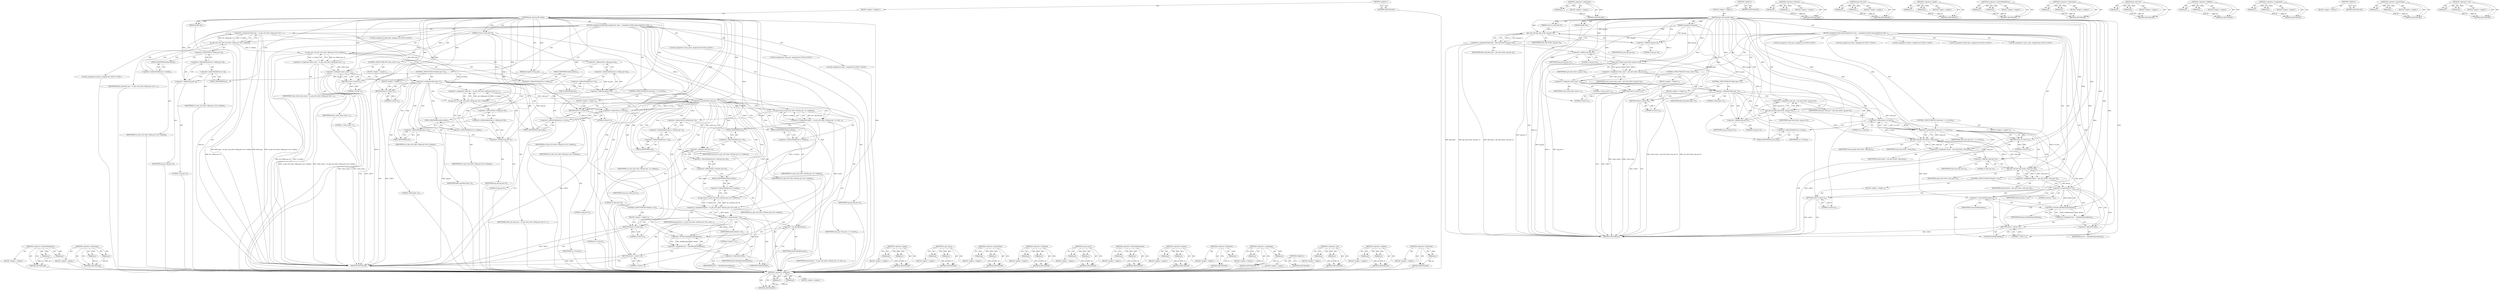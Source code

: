 digraph "&lt;operator&gt;.cast" {
vulnerable_170 [label=<(METHOD,&lt;operator&gt;.indirectFieldAccess)>];
vulnerable_171 [label=<(PARAM,p1)>];
vulnerable_172 [label=<(PARAM,p2)>];
vulnerable_173 [label=<(BLOCK,&lt;empty&gt;,&lt;empty&gt;)>];
vulnerable_174 [label=<(METHOD_RETURN,ANY)>];
vulnerable_195 [label=<(METHOD,&lt;operator&gt;.subtraction)>];
vulnerable_196 [label=<(PARAM,p1)>];
vulnerable_197 [label=<(PARAM,p2)>];
vulnerable_198 [label=<(BLOCK,&lt;empty&gt;,&lt;empty&gt;)>];
vulnerable_199 [label=<(METHOD_RETURN,ANY)>];
vulnerable_6 [label=<(METHOD,&lt;global&gt;)<SUB>1</SUB>>];
vulnerable_7 [label=<(BLOCK,&lt;empty&gt;,&lt;empty&gt;)<SUB>1</SUB>>];
vulnerable_8 [label=<(METHOD,get_exif_tag_dbl_value)<SUB>1</SUB>>];
vulnerable_9 [label=<(PARAM,struct iw_exif_state *e)<SUB>1</SUB>>];
vulnerable_10 [label=<(PARAM,unsigned int tag_pos)<SUB>1</SUB>>];
vulnerable_11 [label=<(PARAM,double *pv)<SUB>2</SUB>>];
vulnerable_12 [label=<(BLOCK,{
	unsigned int field_type;
	unsigned int value...,{
	unsigned int field_type;
	unsigned int value...)<SUB>3</SUB>>];
vulnerable_13 [label="<(LOCAL,unsigned int field_type: unsigned int)<SUB>4</SUB>>"];
vulnerable_14 [label="<(LOCAL,unsigned int value_count: unsigned int)<SUB>5</SUB>>"];
vulnerable_15 [label="<(LOCAL,unsigned int value_pos: unsigned int)<SUB>6</SUB>>"];
vulnerable_16 [label="<(LOCAL,unsigned int numer: unsigned int)<SUB>7</SUB>>"];
vulnerable_17 [label="<(LOCAL,unsigned int denom: unsigned int)<SUB>7</SUB>>"];
vulnerable_18 [label=<(&lt;operator&gt;.assignment,field_type = iw_get_ui16_e(&amp;e-&gt;d[tag_pos+2],e-&gt;...)<SUB>9</SUB>>];
vulnerable_19 [label=<(IDENTIFIER,field_type,field_type = iw_get_ui16_e(&amp;e-&gt;d[tag_pos+2],e-&gt;...)<SUB>9</SUB>>];
vulnerable_20 [label=<(iw_get_ui16_e,iw_get_ui16_e(&amp;e-&gt;d[tag_pos+2],e-&gt;endian))<SUB>9</SUB>>];
vulnerable_21 [label=<(&lt;operator&gt;.addressOf,&amp;e-&gt;d[tag_pos+2])<SUB>9</SUB>>];
vulnerable_22 [label=<(&lt;operator&gt;.indirectIndexAccess,e-&gt;d[tag_pos+2])<SUB>9</SUB>>];
vulnerable_23 [label=<(&lt;operator&gt;.indirectFieldAccess,e-&gt;d)<SUB>9</SUB>>];
vulnerable_24 [label=<(IDENTIFIER,e,iw_get_ui16_e(&amp;e-&gt;d[tag_pos+2],e-&gt;endian))<SUB>9</SUB>>];
vulnerable_25 [label=<(FIELD_IDENTIFIER,d,d)<SUB>9</SUB>>];
vulnerable_26 [label=<(&lt;operator&gt;.addition,tag_pos+2)<SUB>9</SUB>>];
vulnerable_27 [label=<(IDENTIFIER,tag_pos,tag_pos+2)<SUB>9</SUB>>];
vulnerable_28 [label=<(LITERAL,2,tag_pos+2)<SUB>9</SUB>>];
vulnerable_29 [label=<(&lt;operator&gt;.indirectFieldAccess,e-&gt;endian)<SUB>9</SUB>>];
vulnerable_30 [label=<(IDENTIFIER,e,iw_get_ui16_e(&amp;e-&gt;d[tag_pos+2],e-&gt;endian))<SUB>9</SUB>>];
vulnerable_31 [label=<(FIELD_IDENTIFIER,endian,endian)<SUB>9</SUB>>];
vulnerable_32 [label=<(&lt;operator&gt;.assignment,value_count = iw_get_ui32_e(&amp;e-&gt;d[tag_pos+4],e-...)<SUB>10</SUB>>];
vulnerable_33 [label=<(IDENTIFIER,value_count,value_count = iw_get_ui32_e(&amp;e-&gt;d[tag_pos+4],e-...)<SUB>10</SUB>>];
vulnerable_34 [label=<(iw_get_ui32_e,iw_get_ui32_e(&amp;e-&gt;d[tag_pos+4],e-&gt;endian))<SUB>10</SUB>>];
vulnerable_35 [label=<(&lt;operator&gt;.addressOf,&amp;e-&gt;d[tag_pos+4])<SUB>10</SUB>>];
vulnerable_36 [label=<(&lt;operator&gt;.indirectIndexAccess,e-&gt;d[tag_pos+4])<SUB>10</SUB>>];
vulnerable_37 [label=<(&lt;operator&gt;.indirectFieldAccess,e-&gt;d)<SUB>10</SUB>>];
vulnerable_38 [label=<(IDENTIFIER,e,iw_get_ui32_e(&amp;e-&gt;d[tag_pos+4],e-&gt;endian))<SUB>10</SUB>>];
vulnerable_39 [label=<(FIELD_IDENTIFIER,d,d)<SUB>10</SUB>>];
vulnerable_40 [label=<(&lt;operator&gt;.addition,tag_pos+4)<SUB>10</SUB>>];
vulnerable_41 [label=<(IDENTIFIER,tag_pos,tag_pos+4)<SUB>10</SUB>>];
vulnerable_42 [label=<(LITERAL,4,tag_pos+4)<SUB>10</SUB>>];
vulnerable_43 [label=<(&lt;operator&gt;.indirectFieldAccess,e-&gt;endian)<SUB>10</SUB>>];
vulnerable_44 [label=<(IDENTIFIER,e,iw_get_ui32_e(&amp;e-&gt;d[tag_pos+4],e-&gt;endian))<SUB>10</SUB>>];
vulnerable_45 [label=<(FIELD_IDENTIFIER,endian,endian)<SUB>10</SUB>>];
vulnerable_46 [label=<(CONTROL_STRUCTURE,IF,if (value_count!=1))<SUB>12</SUB>>];
vulnerable_47 [label=<(&lt;operator&gt;.notEquals,value_count!=1)<SUB>12</SUB>>];
vulnerable_48 [label=<(IDENTIFIER,value_count,value_count!=1)<SUB>12</SUB>>];
vulnerable_49 [label=<(LITERAL,1,value_count!=1)<SUB>12</SUB>>];
vulnerable_50 [label=<(BLOCK,&lt;empty&gt;,&lt;empty&gt;)<SUB>12</SUB>>];
vulnerable_51 [label=<(RETURN,return 0;,return 0;)<SUB>12</SUB>>];
vulnerable_52 [label=<(LITERAL,0,return 0;)<SUB>12</SUB>>];
vulnerable_53 [label=<(CONTROL_STRUCTURE,IF,if (field_type!=5))<SUB>14</SUB>>];
vulnerable_54 [label=<(&lt;operator&gt;.notEquals,field_type!=5)<SUB>14</SUB>>];
vulnerable_55 [label=<(IDENTIFIER,field_type,field_type!=5)<SUB>14</SUB>>];
vulnerable_56 [label=<(LITERAL,5,field_type!=5)<SUB>14</SUB>>];
vulnerable_57 [label=<(BLOCK,&lt;empty&gt;,&lt;empty&gt;)<SUB>14</SUB>>];
vulnerable_58 [label=<(RETURN,return 0;,return 0;)<SUB>14</SUB>>];
vulnerable_59 [label=<(LITERAL,0,return 0;)<SUB>14</SUB>>];
vulnerable_60 [label=<(&lt;operator&gt;.assignment,value_pos = iw_get_ui32_e(&amp;e-&gt;d[tag_pos+8],e-&gt;e...)<SUB>17</SUB>>];
vulnerable_61 [label=<(IDENTIFIER,value_pos,value_pos = iw_get_ui32_e(&amp;e-&gt;d[tag_pos+8],e-&gt;e...)<SUB>17</SUB>>];
vulnerable_62 [label=<(iw_get_ui32_e,iw_get_ui32_e(&amp;e-&gt;d[tag_pos+8],e-&gt;endian))<SUB>17</SUB>>];
vulnerable_63 [label=<(&lt;operator&gt;.addressOf,&amp;e-&gt;d[tag_pos+8])<SUB>17</SUB>>];
vulnerable_64 [label=<(&lt;operator&gt;.indirectIndexAccess,e-&gt;d[tag_pos+8])<SUB>17</SUB>>];
vulnerable_65 [label=<(&lt;operator&gt;.indirectFieldAccess,e-&gt;d)<SUB>17</SUB>>];
vulnerable_66 [label=<(IDENTIFIER,e,iw_get_ui32_e(&amp;e-&gt;d[tag_pos+8],e-&gt;endian))<SUB>17</SUB>>];
vulnerable_67 [label=<(FIELD_IDENTIFIER,d,d)<SUB>17</SUB>>];
vulnerable_68 [label=<(&lt;operator&gt;.addition,tag_pos+8)<SUB>17</SUB>>];
vulnerable_69 [label=<(IDENTIFIER,tag_pos,tag_pos+8)<SUB>17</SUB>>];
vulnerable_70 [label=<(LITERAL,8,tag_pos+8)<SUB>17</SUB>>];
vulnerable_71 [label=<(&lt;operator&gt;.indirectFieldAccess,e-&gt;endian)<SUB>17</SUB>>];
vulnerable_72 [label=<(IDENTIFIER,e,iw_get_ui32_e(&amp;e-&gt;d[tag_pos+8],e-&gt;endian))<SUB>17</SUB>>];
vulnerable_73 [label=<(FIELD_IDENTIFIER,endian,endian)<SUB>17</SUB>>];
vulnerable_74 [label=<(CONTROL_STRUCTURE,IF,if (value_pos &gt; e-&gt;d_len-8))<SUB>18</SUB>>];
vulnerable_75 [label=<(&lt;operator&gt;.greaterThan,value_pos &gt; e-&gt;d_len-8)<SUB>18</SUB>>];
vulnerable_76 [label=<(IDENTIFIER,value_pos,value_pos &gt; e-&gt;d_len-8)<SUB>18</SUB>>];
vulnerable_77 [label=<(&lt;operator&gt;.subtraction,e-&gt;d_len-8)<SUB>18</SUB>>];
vulnerable_78 [label=<(&lt;operator&gt;.indirectFieldAccess,e-&gt;d_len)<SUB>18</SUB>>];
vulnerable_79 [label=<(IDENTIFIER,e,e-&gt;d_len-8)<SUB>18</SUB>>];
vulnerable_80 [label=<(FIELD_IDENTIFIER,d_len,d_len)<SUB>18</SUB>>];
vulnerable_81 [label=<(LITERAL,8,e-&gt;d_len-8)<SUB>18</SUB>>];
vulnerable_82 [label=<(BLOCK,&lt;empty&gt;,&lt;empty&gt;)<SUB>18</SUB>>];
vulnerable_83 [label=<(RETURN,return 0;,return 0;)<SUB>18</SUB>>];
vulnerable_84 [label=<(LITERAL,0,return 0;)<SUB>18</SUB>>];
vulnerable_85 [label=<(&lt;operator&gt;.assignment,numer = iw_get_ui32_e(&amp;e-&gt;d[value_pos  ],e-&gt;end...)<SUB>20</SUB>>];
vulnerable_86 [label=<(IDENTIFIER,numer,numer = iw_get_ui32_e(&amp;e-&gt;d[value_pos  ],e-&gt;end...)<SUB>20</SUB>>];
vulnerable_87 [label=<(iw_get_ui32_e,iw_get_ui32_e(&amp;e-&gt;d[value_pos  ],e-&gt;endian))<SUB>20</SUB>>];
vulnerable_88 [label=<(&lt;operator&gt;.addressOf,&amp;e-&gt;d[value_pos  ])<SUB>20</SUB>>];
vulnerable_89 [label=<(&lt;operator&gt;.indirectIndexAccess,e-&gt;d[value_pos  ])<SUB>20</SUB>>];
vulnerable_90 [label=<(&lt;operator&gt;.indirectFieldAccess,e-&gt;d)<SUB>20</SUB>>];
vulnerable_91 [label=<(IDENTIFIER,e,iw_get_ui32_e(&amp;e-&gt;d[value_pos  ],e-&gt;endian))<SUB>20</SUB>>];
vulnerable_92 [label=<(FIELD_IDENTIFIER,d,d)<SUB>20</SUB>>];
vulnerable_93 [label=<(IDENTIFIER,value_pos,iw_get_ui32_e(&amp;e-&gt;d[value_pos  ],e-&gt;endian))<SUB>20</SUB>>];
vulnerable_94 [label=<(&lt;operator&gt;.indirectFieldAccess,e-&gt;endian)<SUB>20</SUB>>];
vulnerable_95 [label=<(IDENTIFIER,e,iw_get_ui32_e(&amp;e-&gt;d[value_pos  ],e-&gt;endian))<SUB>20</SUB>>];
vulnerable_96 [label=<(FIELD_IDENTIFIER,endian,endian)<SUB>20</SUB>>];
vulnerable_97 [label=<(&lt;operator&gt;.assignment,denom = iw_get_ui32_e(&amp;e-&gt;d[value_pos+4],e-&gt;end...)<SUB>21</SUB>>];
vulnerable_98 [label=<(IDENTIFIER,denom,denom = iw_get_ui32_e(&amp;e-&gt;d[value_pos+4],e-&gt;end...)<SUB>21</SUB>>];
vulnerable_99 [label=<(iw_get_ui32_e,iw_get_ui32_e(&amp;e-&gt;d[value_pos+4],e-&gt;endian))<SUB>21</SUB>>];
vulnerable_100 [label=<(&lt;operator&gt;.addressOf,&amp;e-&gt;d[value_pos+4])<SUB>21</SUB>>];
vulnerable_101 [label=<(&lt;operator&gt;.indirectIndexAccess,e-&gt;d[value_pos+4])<SUB>21</SUB>>];
vulnerable_102 [label=<(&lt;operator&gt;.indirectFieldAccess,e-&gt;d)<SUB>21</SUB>>];
vulnerable_103 [label=<(IDENTIFIER,e,iw_get_ui32_e(&amp;e-&gt;d[value_pos+4],e-&gt;endian))<SUB>21</SUB>>];
vulnerable_104 [label=<(FIELD_IDENTIFIER,d,d)<SUB>21</SUB>>];
vulnerable_105 [label=<(&lt;operator&gt;.addition,value_pos+4)<SUB>21</SUB>>];
vulnerable_106 [label=<(IDENTIFIER,value_pos,value_pos+4)<SUB>21</SUB>>];
vulnerable_107 [label=<(LITERAL,4,value_pos+4)<SUB>21</SUB>>];
vulnerable_108 [label=<(&lt;operator&gt;.indirectFieldAccess,e-&gt;endian)<SUB>21</SUB>>];
vulnerable_109 [label=<(IDENTIFIER,e,iw_get_ui32_e(&amp;e-&gt;d[value_pos+4],e-&gt;endian))<SUB>21</SUB>>];
vulnerable_110 [label=<(FIELD_IDENTIFIER,endian,endian)<SUB>21</SUB>>];
vulnerable_111 [label=<(CONTROL_STRUCTURE,IF,if (denom==0))<SUB>22</SUB>>];
vulnerable_112 [label=<(&lt;operator&gt;.equals,denom==0)<SUB>22</SUB>>];
vulnerable_113 [label=<(IDENTIFIER,denom,denom==0)<SUB>22</SUB>>];
vulnerable_114 [label=<(LITERAL,0,denom==0)<SUB>22</SUB>>];
vulnerable_115 [label=<(BLOCK,&lt;empty&gt;,&lt;empty&gt;)<SUB>22</SUB>>];
vulnerable_116 [label=<(RETURN,return 0;,return 0;)<SUB>22</SUB>>];
vulnerable_117 [label=<(LITERAL,0,return 0;)<SUB>22</SUB>>];
vulnerable_118 [label=<(&lt;operator&gt;.assignment,*pv = ((double)numer)/denom)<SUB>24</SUB>>];
vulnerable_119 [label=<(&lt;operator&gt;.indirection,*pv)<SUB>24</SUB>>];
vulnerable_120 [label=<(IDENTIFIER,pv,*pv = ((double)numer)/denom)<SUB>24</SUB>>];
vulnerable_121 [label=<(&lt;operator&gt;.division,((double)numer)/denom)<SUB>24</SUB>>];
vulnerable_122 [label=<(&lt;operator&gt;.cast,(double)numer)<SUB>24</SUB>>];
vulnerable_123 [label=<(UNKNOWN,double,double)<SUB>24</SUB>>];
vulnerable_124 [label=<(IDENTIFIER,numer,(double)numer)<SUB>24</SUB>>];
vulnerable_125 [label=<(IDENTIFIER,denom,((double)numer)/denom)<SUB>24</SUB>>];
vulnerable_126 [label=<(RETURN,return 1;,return 1;)<SUB>25</SUB>>];
vulnerable_127 [label=<(LITERAL,1,return 1;)<SUB>25</SUB>>];
vulnerable_128 [label=<(METHOD_RETURN,int)<SUB>1</SUB>>];
vulnerable_130 [label=<(METHOD_RETURN,ANY)<SUB>1</SUB>>];
vulnerable_200 [label=<(METHOD,&lt;operator&gt;.equals)>];
vulnerable_201 [label=<(PARAM,p1)>];
vulnerable_202 [label=<(PARAM,p2)>];
vulnerable_203 [label=<(BLOCK,&lt;empty&gt;,&lt;empty&gt;)>];
vulnerable_204 [label=<(METHOD_RETURN,ANY)>];
vulnerable_156 [label=<(METHOD,iw_get_ui16_e)>];
vulnerable_157 [label=<(PARAM,p1)>];
vulnerable_158 [label=<(PARAM,p2)>];
vulnerable_159 [label=<(BLOCK,&lt;empty&gt;,&lt;empty&gt;)>];
vulnerable_160 [label=<(METHOD_RETURN,ANY)>];
vulnerable_190 [label=<(METHOD,&lt;operator&gt;.greaterThan)>];
vulnerable_191 [label=<(PARAM,p1)>];
vulnerable_192 [label=<(PARAM,p2)>];
vulnerable_193 [label=<(BLOCK,&lt;empty&gt;,&lt;empty&gt;)>];
vulnerable_194 [label=<(METHOD_RETURN,ANY)>];
vulnerable_185 [label=<(METHOD,&lt;operator&gt;.notEquals)>];
vulnerable_186 [label=<(PARAM,p1)>];
vulnerable_187 [label=<(PARAM,p2)>];
vulnerable_188 [label=<(BLOCK,&lt;empty&gt;,&lt;empty&gt;)>];
vulnerable_189 [label=<(METHOD_RETURN,ANY)>];
vulnerable_180 [label=<(METHOD,iw_get_ui32_e)>];
vulnerable_181 [label=<(PARAM,p1)>];
vulnerable_182 [label=<(PARAM,p2)>];
vulnerable_183 [label=<(BLOCK,&lt;empty&gt;,&lt;empty&gt;)>];
vulnerable_184 [label=<(METHOD_RETURN,ANY)>];
vulnerable_165 [label=<(METHOD,&lt;operator&gt;.indirectIndexAccess)>];
vulnerable_166 [label=<(PARAM,p1)>];
vulnerable_167 [label=<(PARAM,p2)>];
vulnerable_168 [label=<(BLOCK,&lt;empty&gt;,&lt;empty&gt;)>];
vulnerable_169 [label=<(METHOD_RETURN,ANY)>];
vulnerable_209 [label=<(METHOD,&lt;operator&gt;.division)>];
vulnerable_210 [label=<(PARAM,p1)>];
vulnerable_211 [label=<(PARAM,p2)>];
vulnerable_212 [label=<(BLOCK,&lt;empty&gt;,&lt;empty&gt;)>];
vulnerable_213 [label=<(METHOD_RETURN,ANY)>];
vulnerable_161 [label=<(METHOD,&lt;operator&gt;.addressOf)>];
vulnerable_162 [label=<(PARAM,p1)>];
vulnerable_163 [label=<(BLOCK,&lt;empty&gt;,&lt;empty&gt;)>];
vulnerable_164 [label=<(METHOD_RETURN,ANY)>];
vulnerable_151 [label=<(METHOD,&lt;operator&gt;.assignment)>];
vulnerable_152 [label=<(PARAM,p1)>];
vulnerable_153 [label=<(PARAM,p2)>];
vulnerable_154 [label=<(BLOCK,&lt;empty&gt;,&lt;empty&gt;)>];
vulnerable_155 [label=<(METHOD_RETURN,ANY)>];
vulnerable_145 [label=<(METHOD,&lt;global&gt;)<SUB>1</SUB>>];
vulnerable_146 [label=<(BLOCK,&lt;empty&gt;,&lt;empty&gt;)>];
vulnerable_147 [label=<(METHOD_RETURN,ANY)>];
vulnerable_214 [label=<(METHOD,&lt;operator&gt;.cast)>];
vulnerable_215 [label=<(PARAM,p1)>];
vulnerable_216 [label=<(PARAM,p2)>];
vulnerable_217 [label=<(BLOCK,&lt;empty&gt;,&lt;empty&gt;)>];
vulnerable_218 [label=<(METHOD_RETURN,ANY)>];
vulnerable_175 [label=<(METHOD,&lt;operator&gt;.addition)>];
vulnerable_176 [label=<(PARAM,p1)>];
vulnerable_177 [label=<(PARAM,p2)>];
vulnerable_178 [label=<(BLOCK,&lt;empty&gt;,&lt;empty&gt;)>];
vulnerable_179 [label=<(METHOD_RETURN,ANY)>];
vulnerable_205 [label=<(METHOD,&lt;operator&gt;.indirection)>];
vulnerable_206 [label=<(PARAM,p1)>];
vulnerable_207 [label=<(BLOCK,&lt;empty&gt;,&lt;empty&gt;)>];
vulnerable_208 [label=<(METHOD_RETURN,ANY)>];
fixed_136 [label=<(METHOD,&lt;operator&gt;.notEquals)>];
fixed_137 [label=<(PARAM,p1)>];
fixed_138 [label=<(PARAM,p2)>];
fixed_139 [label=<(BLOCK,&lt;empty&gt;,&lt;empty&gt;)>];
fixed_140 [label=<(METHOD_RETURN,ANY)>];
fixed_161 [label=<(METHOD,&lt;operator&gt;.indirection)>];
fixed_162 [label=<(PARAM,p1)>];
fixed_163 [label=<(BLOCK,&lt;empty&gt;,&lt;empty&gt;)>];
fixed_164 [label=<(METHOD_RETURN,ANY)>];
fixed_6 [label=<(METHOD,&lt;global&gt;)<SUB>1</SUB>>];
fixed_7 [label=<(BLOCK,&lt;empty&gt;,&lt;empty&gt;)<SUB>1</SUB>>];
fixed_8 [label=<(METHOD,get_exif_tag_dbl_value)<SUB>1</SUB>>];
fixed_9 [label=<(PARAM,struct iw_exif_state *e)<SUB>1</SUB>>];
fixed_10 [label=<(PARAM,unsigned int tag_pos)<SUB>1</SUB>>];
fixed_11 [label=<(PARAM,double *pv)<SUB>2</SUB>>];
fixed_12 [label=<(BLOCK,{
	unsigned int field_type;
	unsigned int value...,{
	unsigned int field_type;
	unsigned int value...)<SUB>3</SUB>>];
fixed_13 [label="<(LOCAL,unsigned int field_type: unsigned int)<SUB>4</SUB>>"];
fixed_14 [label="<(LOCAL,unsigned int value_count: unsigned int)<SUB>5</SUB>>"];
fixed_15 [label="<(LOCAL,unsigned int value_pos: unsigned int)<SUB>6</SUB>>"];
fixed_16 [label="<(LOCAL,unsigned int numer: unsigned int)<SUB>7</SUB>>"];
fixed_17 [label="<(LOCAL,unsigned int denom: unsigned int)<SUB>7</SUB>>"];
fixed_18 [label=<(&lt;operator&gt;.assignment,field_type = get_exif_ui16(e, tag_pos+2))<SUB>9</SUB>>];
fixed_19 [label=<(IDENTIFIER,field_type,field_type = get_exif_ui16(e, tag_pos+2))<SUB>9</SUB>>];
fixed_20 [label=<(get_exif_ui16,get_exif_ui16(e, tag_pos+2))<SUB>9</SUB>>];
fixed_21 [label=<(IDENTIFIER,e,get_exif_ui16(e, tag_pos+2))<SUB>9</SUB>>];
fixed_22 [label=<(&lt;operator&gt;.addition,tag_pos+2)<SUB>9</SUB>>];
fixed_23 [label=<(IDENTIFIER,tag_pos,tag_pos+2)<SUB>9</SUB>>];
fixed_24 [label=<(LITERAL,2,tag_pos+2)<SUB>9</SUB>>];
fixed_25 [label=<(&lt;operator&gt;.assignment,value_count = get_exif_ui32(e, tag_pos+4))<SUB>10</SUB>>];
fixed_26 [label=<(IDENTIFIER,value_count,value_count = get_exif_ui32(e, tag_pos+4))<SUB>10</SUB>>];
fixed_27 [label=<(get_exif_ui32,get_exif_ui32(e, tag_pos+4))<SUB>10</SUB>>];
fixed_28 [label=<(IDENTIFIER,e,get_exif_ui32(e, tag_pos+4))<SUB>10</SUB>>];
fixed_29 [label=<(&lt;operator&gt;.addition,tag_pos+4)<SUB>10</SUB>>];
fixed_30 [label=<(IDENTIFIER,tag_pos,tag_pos+4)<SUB>10</SUB>>];
fixed_31 [label=<(LITERAL,4,tag_pos+4)<SUB>10</SUB>>];
fixed_32 [label=<(CONTROL_STRUCTURE,IF,if (value_count!=1))<SUB>12</SUB>>];
fixed_33 [label=<(&lt;operator&gt;.notEquals,value_count!=1)<SUB>12</SUB>>];
fixed_34 [label=<(IDENTIFIER,value_count,value_count!=1)<SUB>12</SUB>>];
fixed_35 [label=<(LITERAL,1,value_count!=1)<SUB>12</SUB>>];
fixed_36 [label=<(BLOCK,&lt;empty&gt;,&lt;empty&gt;)<SUB>12</SUB>>];
fixed_37 [label=<(RETURN,return 0;,return 0;)<SUB>12</SUB>>];
fixed_38 [label=<(LITERAL,0,return 0;)<SUB>12</SUB>>];
fixed_39 [label=<(CONTROL_STRUCTURE,IF,if (field_type!=5))<SUB>14</SUB>>];
fixed_40 [label=<(&lt;operator&gt;.notEquals,field_type!=5)<SUB>14</SUB>>];
fixed_41 [label=<(IDENTIFIER,field_type,field_type!=5)<SUB>14</SUB>>];
fixed_42 [label=<(LITERAL,5,field_type!=5)<SUB>14</SUB>>];
fixed_43 [label=<(BLOCK,&lt;empty&gt;,&lt;empty&gt;)<SUB>14</SUB>>];
fixed_44 [label=<(RETURN,return 0;,return 0;)<SUB>14</SUB>>];
fixed_45 [label=<(LITERAL,0,return 0;)<SUB>14</SUB>>];
fixed_46 [label=<(&lt;operator&gt;.assignment,value_pos = get_exif_ui32(e, tag_pos+8))<SUB>17</SUB>>];
fixed_47 [label=<(IDENTIFIER,value_pos,value_pos = get_exif_ui32(e, tag_pos+8))<SUB>17</SUB>>];
fixed_48 [label=<(get_exif_ui32,get_exif_ui32(e, tag_pos+8))<SUB>17</SUB>>];
fixed_49 [label=<(IDENTIFIER,e,get_exif_ui32(e, tag_pos+8))<SUB>17</SUB>>];
fixed_50 [label=<(&lt;operator&gt;.addition,tag_pos+8)<SUB>17</SUB>>];
fixed_51 [label=<(IDENTIFIER,tag_pos,tag_pos+8)<SUB>17</SUB>>];
fixed_52 [label=<(LITERAL,8,tag_pos+8)<SUB>17</SUB>>];
fixed_53 [label=<(CONTROL_STRUCTURE,IF,if (value_pos &gt; e-&gt;d_len-8))<SUB>18</SUB>>];
fixed_54 [label=<(&lt;operator&gt;.greaterThan,value_pos &gt; e-&gt;d_len-8)<SUB>18</SUB>>];
fixed_55 [label=<(IDENTIFIER,value_pos,value_pos &gt; e-&gt;d_len-8)<SUB>18</SUB>>];
fixed_56 [label=<(&lt;operator&gt;.subtraction,e-&gt;d_len-8)<SUB>18</SUB>>];
fixed_57 [label=<(&lt;operator&gt;.indirectFieldAccess,e-&gt;d_len)<SUB>18</SUB>>];
fixed_58 [label=<(IDENTIFIER,e,e-&gt;d_len-8)<SUB>18</SUB>>];
fixed_59 [label=<(FIELD_IDENTIFIER,d_len,d_len)<SUB>18</SUB>>];
fixed_60 [label=<(LITERAL,8,e-&gt;d_len-8)<SUB>18</SUB>>];
fixed_61 [label=<(BLOCK,&lt;empty&gt;,&lt;empty&gt;)<SUB>18</SUB>>];
fixed_62 [label=<(RETURN,return 0;,return 0;)<SUB>18</SUB>>];
fixed_63 [label=<(LITERAL,0,return 0;)<SUB>18</SUB>>];
fixed_64 [label=<(&lt;operator&gt;.assignment,numer = get_exif_ui32(e, value_pos))<SUB>20</SUB>>];
fixed_65 [label=<(IDENTIFIER,numer,numer = get_exif_ui32(e, value_pos))<SUB>20</SUB>>];
fixed_66 [label=<(get_exif_ui32,get_exif_ui32(e, value_pos))<SUB>20</SUB>>];
fixed_67 [label=<(IDENTIFIER,e,get_exif_ui32(e, value_pos))<SUB>20</SUB>>];
fixed_68 [label=<(IDENTIFIER,value_pos,get_exif_ui32(e, value_pos))<SUB>20</SUB>>];
fixed_69 [label=<(&lt;operator&gt;.assignment,denom = get_exif_ui32(e, value_pos+4))<SUB>21</SUB>>];
fixed_70 [label=<(IDENTIFIER,denom,denom = get_exif_ui32(e, value_pos+4))<SUB>21</SUB>>];
fixed_71 [label=<(get_exif_ui32,get_exif_ui32(e, value_pos+4))<SUB>21</SUB>>];
fixed_72 [label=<(IDENTIFIER,e,get_exif_ui32(e, value_pos+4))<SUB>21</SUB>>];
fixed_73 [label=<(&lt;operator&gt;.addition,value_pos+4)<SUB>21</SUB>>];
fixed_74 [label=<(IDENTIFIER,value_pos,value_pos+4)<SUB>21</SUB>>];
fixed_75 [label=<(LITERAL,4,value_pos+4)<SUB>21</SUB>>];
fixed_76 [label=<(CONTROL_STRUCTURE,IF,if (denom==0))<SUB>22</SUB>>];
fixed_77 [label=<(&lt;operator&gt;.equals,denom==0)<SUB>22</SUB>>];
fixed_78 [label=<(IDENTIFIER,denom,denom==0)<SUB>22</SUB>>];
fixed_79 [label=<(LITERAL,0,denom==0)<SUB>22</SUB>>];
fixed_80 [label=<(BLOCK,&lt;empty&gt;,&lt;empty&gt;)<SUB>22</SUB>>];
fixed_81 [label=<(RETURN,return 0;,return 0;)<SUB>22</SUB>>];
fixed_82 [label=<(LITERAL,0,return 0;)<SUB>22</SUB>>];
fixed_83 [label=<(&lt;operator&gt;.assignment,*pv = ((double)numer)/denom)<SUB>24</SUB>>];
fixed_84 [label=<(&lt;operator&gt;.indirection,*pv)<SUB>24</SUB>>];
fixed_85 [label=<(IDENTIFIER,pv,*pv = ((double)numer)/denom)<SUB>24</SUB>>];
fixed_86 [label=<(&lt;operator&gt;.division,((double)numer)/denom)<SUB>24</SUB>>];
fixed_87 [label=<(&lt;operator&gt;.cast,(double)numer)<SUB>24</SUB>>];
fixed_88 [label=<(UNKNOWN,double,double)<SUB>24</SUB>>];
fixed_89 [label=<(IDENTIFIER,numer,(double)numer)<SUB>24</SUB>>];
fixed_90 [label=<(IDENTIFIER,denom,((double)numer)/denom)<SUB>24</SUB>>];
fixed_91 [label=<(RETURN,return 1;,return 1;)<SUB>25</SUB>>];
fixed_92 [label=<(LITERAL,1,return 1;)<SUB>25</SUB>>];
fixed_93 [label=<(METHOD_RETURN,int)<SUB>1</SUB>>];
fixed_95 [label=<(METHOD_RETURN,ANY)<SUB>1</SUB>>];
fixed_165 [label=<(METHOD,&lt;operator&gt;.division)>];
fixed_166 [label=<(PARAM,p1)>];
fixed_167 [label=<(PARAM,p2)>];
fixed_168 [label=<(BLOCK,&lt;empty&gt;,&lt;empty&gt;)>];
fixed_169 [label=<(METHOD_RETURN,ANY)>];
fixed_121 [label=<(METHOD,get_exif_ui16)>];
fixed_122 [label=<(PARAM,p1)>];
fixed_123 [label=<(PARAM,p2)>];
fixed_124 [label=<(BLOCK,&lt;empty&gt;,&lt;empty&gt;)>];
fixed_125 [label=<(METHOD_RETURN,ANY)>];
fixed_156 [label=<(METHOD,&lt;operator&gt;.equals)>];
fixed_157 [label=<(PARAM,p1)>];
fixed_158 [label=<(PARAM,p2)>];
fixed_159 [label=<(BLOCK,&lt;empty&gt;,&lt;empty&gt;)>];
fixed_160 [label=<(METHOD_RETURN,ANY)>];
fixed_151 [label=<(METHOD,&lt;operator&gt;.indirectFieldAccess)>];
fixed_152 [label=<(PARAM,p1)>];
fixed_153 [label=<(PARAM,p2)>];
fixed_154 [label=<(BLOCK,&lt;empty&gt;,&lt;empty&gt;)>];
fixed_155 [label=<(METHOD_RETURN,ANY)>];
fixed_146 [label=<(METHOD,&lt;operator&gt;.subtraction)>];
fixed_147 [label=<(PARAM,p1)>];
fixed_148 [label=<(PARAM,p2)>];
fixed_149 [label=<(BLOCK,&lt;empty&gt;,&lt;empty&gt;)>];
fixed_150 [label=<(METHOD_RETURN,ANY)>];
fixed_131 [label=<(METHOD,get_exif_ui32)>];
fixed_132 [label=<(PARAM,p1)>];
fixed_133 [label=<(PARAM,p2)>];
fixed_134 [label=<(BLOCK,&lt;empty&gt;,&lt;empty&gt;)>];
fixed_135 [label=<(METHOD_RETURN,ANY)>];
fixed_126 [label=<(METHOD,&lt;operator&gt;.addition)>];
fixed_127 [label=<(PARAM,p1)>];
fixed_128 [label=<(PARAM,p2)>];
fixed_129 [label=<(BLOCK,&lt;empty&gt;,&lt;empty&gt;)>];
fixed_130 [label=<(METHOD_RETURN,ANY)>];
fixed_116 [label=<(METHOD,&lt;operator&gt;.assignment)>];
fixed_117 [label=<(PARAM,p1)>];
fixed_118 [label=<(PARAM,p2)>];
fixed_119 [label=<(BLOCK,&lt;empty&gt;,&lt;empty&gt;)>];
fixed_120 [label=<(METHOD_RETURN,ANY)>];
fixed_110 [label=<(METHOD,&lt;global&gt;)<SUB>1</SUB>>];
fixed_111 [label=<(BLOCK,&lt;empty&gt;,&lt;empty&gt;)>];
fixed_112 [label=<(METHOD_RETURN,ANY)>];
fixed_141 [label=<(METHOD,&lt;operator&gt;.greaterThan)>];
fixed_142 [label=<(PARAM,p1)>];
fixed_143 [label=<(PARAM,p2)>];
fixed_144 [label=<(BLOCK,&lt;empty&gt;,&lt;empty&gt;)>];
fixed_145 [label=<(METHOD_RETURN,ANY)>];
fixed_170 [label=<(METHOD,&lt;operator&gt;.cast)>];
fixed_171 [label=<(PARAM,p1)>];
fixed_172 [label=<(PARAM,p2)>];
fixed_173 [label=<(BLOCK,&lt;empty&gt;,&lt;empty&gt;)>];
fixed_174 [label=<(METHOD_RETURN,ANY)>];
vulnerable_170 -> vulnerable_171  [key=0, label="AST: "];
vulnerable_170 -> vulnerable_171  [key=1, label="DDG: "];
vulnerable_170 -> vulnerable_173  [key=0, label="AST: "];
vulnerable_170 -> vulnerable_172  [key=0, label="AST: "];
vulnerable_170 -> vulnerable_172  [key=1, label="DDG: "];
vulnerable_170 -> vulnerable_174  [key=0, label="AST: "];
vulnerable_170 -> vulnerable_174  [key=1, label="CFG: "];
vulnerable_171 -> vulnerable_174  [key=0, label="DDG: p1"];
vulnerable_172 -> vulnerable_174  [key=0, label="DDG: p2"];
vulnerable_173 -> fixed_136  [key=0];
vulnerable_174 -> fixed_136  [key=0];
vulnerable_195 -> vulnerable_196  [key=0, label="AST: "];
vulnerable_195 -> vulnerable_196  [key=1, label="DDG: "];
vulnerable_195 -> vulnerable_198  [key=0, label="AST: "];
vulnerable_195 -> vulnerable_197  [key=0, label="AST: "];
vulnerable_195 -> vulnerable_197  [key=1, label="DDG: "];
vulnerable_195 -> vulnerable_199  [key=0, label="AST: "];
vulnerable_195 -> vulnerable_199  [key=1, label="CFG: "];
vulnerable_196 -> vulnerable_199  [key=0, label="DDG: p1"];
vulnerable_197 -> vulnerable_199  [key=0, label="DDG: p2"];
vulnerable_198 -> fixed_136  [key=0];
vulnerable_199 -> fixed_136  [key=0];
vulnerable_6 -> vulnerable_7  [key=0, label="AST: "];
vulnerable_6 -> vulnerable_130  [key=0, label="AST: "];
vulnerable_6 -> vulnerable_130  [key=1, label="CFG: "];
vulnerable_7 -> vulnerable_8  [key=0, label="AST: "];
vulnerable_8 -> vulnerable_9  [key=0, label="AST: "];
vulnerable_8 -> vulnerable_9  [key=1, label="DDG: "];
vulnerable_8 -> vulnerable_10  [key=0, label="AST: "];
vulnerable_8 -> vulnerable_10  [key=1, label="DDG: "];
vulnerable_8 -> vulnerable_11  [key=0, label="AST: "];
vulnerable_8 -> vulnerable_11  [key=1, label="DDG: "];
vulnerable_8 -> vulnerable_12  [key=0, label="AST: "];
vulnerable_8 -> vulnerable_128  [key=0, label="AST: "];
vulnerable_8 -> vulnerable_25  [key=0, label="CFG: "];
vulnerable_8 -> vulnerable_126  [key=0, label="DDG: "];
vulnerable_8 -> vulnerable_127  [key=0, label="DDG: "];
vulnerable_8 -> vulnerable_47  [key=0, label="DDG: "];
vulnerable_8 -> vulnerable_51  [key=0, label="DDG: "];
vulnerable_8 -> vulnerable_54  [key=0, label="DDG: "];
vulnerable_8 -> vulnerable_58  [key=0, label="DDG: "];
vulnerable_8 -> vulnerable_75  [key=0, label="DDG: "];
vulnerable_8 -> vulnerable_83  [key=0, label="DDG: "];
vulnerable_8 -> vulnerable_112  [key=0, label="DDG: "];
vulnerable_8 -> vulnerable_116  [key=0, label="DDG: "];
vulnerable_8 -> vulnerable_121  [key=0, label="DDG: "];
vulnerable_8 -> vulnerable_52  [key=0, label="DDG: "];
vulnerable_8 -> vulnerable_59  [key=0, label="DDG: "];
vulnerable_8 -> vulnerable_77  [key=0, label="DDG: "];
vulnerable_8 -> vulnerable_84  [key=0, label="DDG: "];
vulnerable_8 -> vulnerable_117  [key=0, label="DDG: "];
vulnerable_8 -> vulnerable_122  [key=0, label="DDG: "];
vulnerable_8 -> vulnerable_26  [key=0, label="DDG: "];
vulnerable_8 -> vulnerable_40  [key=0, label="DDG: "];
vulnerable_8 -> vulnerable_68  [key=0, label="DDG: "];
vulnerable_8 -> vulnerable_105  [key=0, label="DDG: "];
vulnerable_9 -> vulnerable_128  [key=0, label="DDG: e"];
vulnerable_9 -> vulnerable_20  [key=0, label="DDG: e"];
vulnerable_9 -> vulnerable_34  [key=0, label="DDG: e"];
vulnerable_9 -> vulnerable_62  [key=0, label="DDG: e"];
vulnerable_9 -> vulnerable_87  [key=0, label="DDG: e"];
vulnerable_9 -> vulnerable_99  [key=0, label="DDG: e"];
vulnerable_9 -> vulnerable_77  [key=0, label="DDG: e"];
vulnerable_10 -> vulnerable_26  [key=0, label="DDG: tag_pos"];
vulnerable_10 -> vulnerable_40  [key=0, label="DDG: tag_pos"];
vulnerable_10 -> vulnerable_68  [key=0, label="DDG: tag_pos"];
vulnerable_11 -> vulnerable_128  [key=0, label="DDG: pv"];
vulnerable_12 -> vulnerable_13  [key=0, label="AST: "];
vulnerable_12 -> vulnerable_14  [key=0, label="AST: "];
vulnerable_12 -> vulnerable_15  [key=0, label="AST: "];
vulnerable_12 -> vulnerable_16  [key=0, label="AST: "];
vulnerable_12 -> vulnerable_17  [key=0, label="AST: "];
vulnerable_12 -> vulnerable_18  [key=0, label="AST: "];
vulnerable_12 -> vulnerable_32  [key=0, label="AST: "];
vulnerable_12 -> vulnerable_46  [key=0, label="AST: "];
vulnerable_12 -> vulnerable_53  [key=0, label="AST: "];
vulnerable_12 -> vulnerable_60  [key=0, label="AST: "];
vulnerable_12 -> vulnerable_74  [key=0, label="AST: "];
vulnerable_12 -> vulnerable_85  [key=0, label="AST: "];
vulnerable_12 -> vulnerable_97  [key=0, label="AST: "];
vulnerable_12 -> vulnerable_111  [key=0, label="AST: "];
vulnerable_12 -> vulnerable_118  [key=0, label="AST: "];
vulnerable_12 -> vulnerable_126  [key=0, label="AST: "];
vulnerable_13 -> fixed_136  [key=0];
vulnerable_14 -> fixed_136  [key=0];
vulnerable_15 -> fixed_136  [key=0];
vulnerable_16 -> fixed_136  [key=0];
vulnerable_17 -> fixed_136  [key=0];
vulnerable_18 -> vulnerable_19  [key=0, label="AST: "];
vulnerable_18 -> vulnerable_20  [key=0, label="AST: "];
vulnerable_18 -> vulnerable_39  [key=0, label="CFG: "];
vulnerable_18 -> vulnerable_128  [key=0, label="DDG: field_type"];
vulnerable_18 -> vulnerable_128  [key=1, label="DDG: iw_get_ui16_e(&amp;e-&gt;d[tag_pos+2],e-&gt;endian)"];
vulnerable_18 -> vulnerable_128  [key=2, label="DDG: field_type = iw_get_ui16_e(&amp;e-&gt;d[tag_pos+2],e-&gt;endian)"];
vulnerable_18 -> vulnerable_54  [key=0, label="DDG: field_type"];
vulnerable_19 -> fixed_136  [key=0];
vulnerable_20 -> vulnerable_21  [key=0, label="AST: "];
vulnerable_20 -> vulnerable_29  [key=0, label="AST: "];
vulnerable_20 -> vulnerable_18  [key=0, label="CFG: "];
vulnerable_20 -> vulnerable_18  [key=1, label="DDG: &amp;e-&gt;d[tag_pos+2]"];
vulnerable_20 -> vulnerable_18  [key=2, label="DDG: e-&gt;endian"];
vulnerable_20 -> vulnerable_128  [key=0, label="DDG: &amp;e-&gt;d[tag_pos+2]"];
vulnerable_20 -> vulnerable_34  [key=0, label="DDG: e-&gt;endian"];
vulnerable_21 -> vulnerable_22  [key=0, label="AST: "];
vulnerable_21 -> vulnerable_31  [key=0, label="CFG: "];
vulnerable_22 -> vulnerable_23  [key=0, label="AST: "];
vulnerable_22 -> vulnerable_26  [key=0, label="AST: "];
vulnerable_22 -> vulnerable_21  [key=0, label="CFG: "];
vulnerable_23 -> vulnerable_24  [key=0, label="AST: "];
vulnerable_23 -> vulnerable_25  [key=0, label="AST: "];
vulnerable_23 -> vulnerable_26  [key=0, label="CFG: "];
vulnerable_24 -> fixed_136  [key=0];
vulnerable_25 -> vulnerable_23  [key=0, label="CFG: "];
vulnerable_26 -> vulnerable_27  [key=0, label="AST: "];
vulnerable_26 -> vulnerable_28  [key=0, label="AST: "];
vulnerable_26 -> vulnerable_22  [key=0, label="CFG: "];
vulnerable_27 -> fixed_136  [key=0];
vulnerable_28 -> fixed_136  [key=0];
vulnerable_29 -> vulnerable_30  [key=0, label="AST: "];
vulnerable_29 -> vulnerable_31  [key=0, label="AST: "];
vulnerable_29 -> vulnerable_20  [key=0, label="CFG: "];
vulnerable_30 -> fixed_136  [key=0];
vulnerable_31 -> vulnerable_29  [key=0, label="CFG: "];
vulnerable_32 -> vulnerable_33  [key=0, label="AST: "];
vulnerable_32 -> vulnerable_34  [key=0, label="AST: "];
vulnerable_32 -> vulnerable_47  [key=0, label="CFG: "];
vulnerable_32 -> vulnerable_47  [key=1, label="DDG: value_count"];
vulnerable_32 -> vulnerable_128  [key=0, label="DDG: iw_get_ui32_e(&amp;e-&gt;d[tag_pos+4],e-&gt;endian)"];
vulnerable_32 -> vulnerable_128  [key=1, label="DDG: value_count = iw_get_ui32_e(&amp;e-&gt;d[tag_pos+4],e-&gt;endian)"];
vulnerable_33 -> fixed_136  [key=0];
vulnerable_34 -> vulnerable_35  [key=0, label="AST: "];
vulnerable_34 -> vulnerable_43  [key=0, label="AST: "];
vulnerable_34 -> vulnerable_32  [key=0, label="CFG: "];
vulnerable_34 -> vulnerable_32  [key=1, label="DDG: &amp;e-&gt;d[tag_pos+4]"];
vulnerable_34 -> vulnerable_32  [key=2, label="DDG: e-&gt;endian"];
vulnerable_34 -> vulnerable_128  [key=0, label="DDG: &amp;e-&gt;d[tag_pos+4]"];
vulnerable_34 -> vulnerable_128  [key=1, label="DDG: e-&gt;endian"];
vulnerable_34 -> vulnerable_62  [key=0, label="DDG: e-&gt;endian"];
vulnerable_35 -> vulnerable_36  [key=0, label="AST: "];
vulnerable_35 -> vulnerable_45  [key=0, label="CFG: "];
vulnerable_36 -> vulnerable_37  [key=0, label="AST: "];
vulnerable_36 -> vulnerable_40  [key=0, label="AST: "];
vulnerable_36 -> vulnerable_35  [key=0, label="CFG: "];
vulnerable_37 -> vulnerable_38  [key=0, label="AST: "];
vulnerable_37 -> vulnerable_39  [key=0, label="AST: "];
vulnerable_37 -> vulnerable_40  [key=0, label="CFG: "];
vulnerable_38 -> fixed_136  [key=0];
vulnerable_39 -> vulnerable_37  [key=0, label="CFG: "];
vulnerable_40 -> vulnerable_41  [key=0, label="AST: "];
vulnerable_40 -> vulnerable_42  [key=0, label="AST: "];
vulnerable_40 -> vulnerable_36  [key=0, label="CFG: "];
vulnerable_40 -> vulnerable_128  [key=0, label="DDG: tag_pos"];
vulnerable_41 -> fixed_136  [key=0];
vulnerable_42 -> fixed_136  [key=0];
vulnerable_43 -> vulnerable_44  [key=0, label="AST: "];
vulnerable_43 -> vulnerable_45  [key=0, label="AST: "];
vulnerable_43 -> vulnerable_34  [key=0, label="CFG: "];
vulnerable_44 -> fixed_136  [key=0];
vulnerable_45 -> vulnerable_43  [key=0, label="CFG: "];
vulnerable_46 -> vulnerable_47  [key=0, label="AST: "];
vulnerable_46 -> vulnerable_50  [key=0, label="AST: "];
vulnerable_47 -> vulnerable_48  [key=0, label="AST: "];
vulnerable_47 -> vulnerable_49  [key=0, label="AST: "];
vulnerable_47 -> vulnerable_51  [key=0, label="CFG: "];
vulnerable_47 -> vulnerable_51  [key=1, label="CDG: "];
vulnerable_47 -> vulnerable_54  [key=0, label="CFG: "];
vulnerable_47 -> vulnerable_54  [key=1, label="CDG: "];
vulnerable_47 -> vulnerable_128  [key=0, label="DDG: value_count"];
vulnerable_47 -> vulnerable_128  [key=1, label="DDG: value_count!=1"];
vulnerable_48 -> fixed_136  [key=0];
vulnerable_49 -> fixed_136  [key=0];
vulnerable_50 -> vulnerable_51  [key=0, label="AST: "];
vulnerable_51 -> vulnerable_52  [key=0, label="AST: "];
vulnerable_51 -> vulnerable_128  [key=0, label="CFG: "];
vulnerable_51 -> vulnerable_128  [key=1, label="DDG: &lt;RET&gt;"];
vulnerable_52 -> vulnerable_51  [key=0, label="DDG: 0"];
vulnerable_53 -> vulnerable_54  [key=0, label="AST: "];
vulnerable_53 -> vulnerable_57  [key=0, label="AST: "];
vulnerable_54 -> vulnerable_55  [key=0, label="AST: "];
vulnerable_54 -> vulnerable_56  [key=0, label="AST: "];
vulnerable_54 -> vulnerable_58  [key=0, label="CFG: "];
vulnerable_54 -> vulnerable_58  [key=1, label="CDG: "];
vulnerable_54 -> vulnerable_67  [key=0, label="CFG: "];
vulnerable_54 -> vulnerable_67  [key=1, label="CDG: "];
vulnerable_54 -> vulnerable_68  [key=0, label="CDG: "];
vulnerable_54 -> vulnerable_60  [key=0, label="CDG: "];
vulnerable_54 -> vulnerable_73  [key=0, label="CDG: "];
vulnerable_54 -> vulnerable_77  [key=0, label="CDG: "];
vulnerable_54 -> vulnerable_64  [key=0, label="CDG: "];
vulnerable_54 -> vulnerable_75  [key=0, label="CDG: "];
vulnerable_54 -> vulnerable_65  [key=0, label="CDG: "];
vulnerable_54 -> vulnerable_80  [key=0, label="CDG: "];
vulnerable_54 -> vulnerable_71  [key=0, label="CDG: "];
vulnerable_54 -> vulnerable_63  [key=0, label="CDG: "];
vulnerable_54 -> vulnerable_78  [key=0, label="CDG: "];
vulnerable_54 -> vulnerable_62  [key=0, label="CDG: "];
vulnerable_55 -> fixed_136  [key=0];
vulnerable_56 -> fixed_136  [key=0];
vulnerable_57 -> vulnerable_58  [key=0, label="AST: "];
vulnerable_58 -> vulnerable_59  [key=0, label="AST: "];
vulnerable_58 -> vulnerable_128  [key=0, label="CFG: "];
vulnerable_58 -> vulnerable_128  [key=1, label="DDG: &lt;RET&gt;"];
vulnerable_59 -> vulnerable_58  [key=0, label="DDG: 0"];
vulnerable_60 -> vulnerable_61  [key=0, label="AST: "];
vulnerable_60 -> vulnerable_62  [key=0, label="AST: "];
vulnerable_60 -> vulnerable_80  [key=0, label="CFG: "];
vulnerable_60 -> vulnerable_75  [key=0, label="DDG: value_pos"];
vulnerable_61 -> fixed_136  [key=0];
vulnerable_62 -> vulnerable_63  [key=0, label="AST: "];
vulnerable_62 -> vulnerable_71  [key=0, label="AST: "];
vulnerable_62 -> vulnerable_60  [key=0, label="CFG: "];
vulnerable_62 -> vulnerable_60  [key=1, label="DDG: &amp;e-&gt;d[tag_pos+8]"];
vulnerable_62 -> vulnerable_60  [key=2, label="DDG: e-&gt;endian"];
vulnerable_62 -> vulnerable_87  [key=0, label="DDG: e-&gt;endian"];
vulnerable_63 -> vulnerable_64  [key=0, label="AST: "];
vulnerable_63 -> vulnerable_73  [key=0, label="CFG: "];
vulnerable_64 -> vulnerable_65  [key=0, label="AST: "];
vulnerable_64 -> vulnerable_68  [key=0, label="AST: "];
vulnerable_64 -> vulnerable_63  [key=0, label="CFG: "];
vulnerable_65 -> vulnerable_66  [key=0, label="AST: "];
vulnerable_65 -> vulnerable_67  [key=0, label="AST: "];
vulnerable_65 -> vulnerable_68  [key=0, label="CFG: "];
vulnerable_66 -> fixed_136  [key=0];
vulnerable_67 -> vulnerable_65  [key=0, label="CFG: "];
vulnerable_68 -> vulnerable_69  [key=0, label="AST: "];
vulnerable_68 -> vulnerable_70  [key=0, label="AST: "];
vulnerable_68 -> vulnerable_64  [key=0, label="CFG: "];
vulnerable_69 -> fixed_136  [key=0];
vulnerable_70 -> fixed_136  [key=0];
vulnerable_71 -> vulnerable_72  [key=0, label="AST: "];
vulnerable_71 -> vulnerable_73  [key=0, label="AST: "];
vulnerable_71 -> vulnerable_62  [key=0, label="CFG: "];
vulnerable_72 -> fixed_136  [key=0];
vulnerable_73 -> vulnerable_71  [key=0, label="CFG: "];
vulnerable_74 -> vulnerable_75  [key=0, label="AST: "];
vulnerable_74 -> vulnerable_82  [key=0, label="AST: "];
vulnerable_75 -> vulnerable_76  [key=0, label="AST: "];
vulnerable_75 -> vulnerable_77  [key=0, label="AST: "];
vulnerable_75 -> vulnerable_83  [key=0, label="CFG: "];
vulnerable_75 -> vulnerable_83  [key=1, label="CDG: "];
vulnerable_75 -> vulnerable_92  [key=0, label="CFG: "];
vulnerable_75 -> vulnerable_92  [key=1, label="CDG: "];
vulnerable_75 -> vulnerable_105  [key=0, label="DDG: value_pos"];
vulnerable_75 -> vulnerable_105  [key=1, label="CDG: "];
vulnerable_75 -> vulnerable_94  [key=0, label="CDG: "];
vulnerable_75 -> vulnerable_96  [key=0, label="CDG: "];
vulnerable_75 -> vulnerable_89  [key=0, label="CDG: "];
vulnerable_75 -> vulnerable_99  [key=0, label="CDG: "];
vulnerable_75 -> vulnerable_102  [key=0, label="CDG: "];
vulnerable_75 -> vulnerable_85  [key=0, label="CDG: "];
vulnerable_75 -> vulnerable_104  [key=0, label="CDG: "];
vulnerable_75 -> vulnerable_87  [key=0, label="CDG: "];
vulnerable_75 -> vulnerable_97  [key=0, label="CDG: "];
vulnerable_75 -> vulnerable_112  [key=0, label="CDG: "];
vulnerable_75 -> vulnerable_101  [key=0, label="CDG: "];
vulnerable_75 -> vulnerable_90  [key=0, label="CDG: "];
vulnerable_75 -> vulnerable_100  [key=0, label="CDG: "];
vulnerable_75 -> vulnerable_88  [key=0, label="CDG: "];
vulnerable_75 -> vulnerable_110  [key=0, label="CDG: "];
vulnerable_75 -> vulnerable_108  [key=0, label="CDG: "];
vulnerable_76 -> fixed_136  [key=0];
vulnerable_77 -> vulnerable_78  [key=0, label="AST: "];
vulnerable_77 -> vulnerable_81  [key=0, label="AST: "];
vulnerable_77 -> vulnerable_75  [key=0, label="CFG: "];
vulnerable_77 -> vulnerable_75  [key=1, label="DDG: e-&gt;d_len"];
vulnerable_77 -> vulnerable_75  [key=2, label="DDG: 8"];
vulnerable_78 -> vulnerable_79  [key=0, label="AST: "];
vulnerable_78 -> vulnerable_80  [key=0, label="AST: "];
vulnerable_78 -> vulnerable_77  [key=0, label="CFG: "];
vulnerable_79 -> fixed_136  [key=0];
vulnerable_80 -> vulnerable_78  [key=0, label="CFG: "];
vulnerable_81 -> fixed_136  [key=0];
vulnerable_82 -> vulnerable_83  [key=0, label="AST: "];
vulnerable_83 -> vulnerable_84  [key=0, label="AST: "];
vulnerable_83 -> vulnerable_128  [key=0, label="CFG: "];
vulnerable_83 -> vulnerable_128  [key=1, label="DDG: &lt;RET&gt;"];
vulnerable_84 -> vulnerable_83  [key=0, label="DDG: 0"];
vulnerable_85 -> vulnerable_86  [key=0, label="AST: "];
vulnerable_85 -> vulnerable_87  [key=0, label="AST: "];
vulnerable_85 -> vulnerable_104  [key=0, label="CFG: "];
vulnerable_85 -> vulnerable_121  [key=0, label="DDG: numer"];
vulnerable_85 -> vulnerable_122  [key=0, label="DDG: numer"];
vulnerable_86 -> fixed_136  [key=0];
vulnerable_87 -> vulnerable_88  [key=0, label="AST: "];
vulnerable_87 -> vulnerable_94  [key=0, label="AST: "];
vulnerable_87 -> vulnerable_85  [key=0, label="CFG: "];
vulnerable_87 -> vulnerable_85  [key=1, label="DDG: &amp;e-&gt;d[value_pos  ]"];
vulnerable_87 -> vulnerable_85  [key=2, label="DDG: e-&gt;endian"];
vulnerable_87 -> vulnerable_99  [key=0, label="DDG: e-&gt;endian"];
vulnerable_88 -> vulnerable_89  [key=0, label="AST: "];
vulnerable_88 -> vulnerable_96  [key=0, label="CFG: "];
vulnerable_89 -> vulnerable_90  [key=0, label="AST: "];
vulnerable_89 -> vulnerable_93  [key=0, label="AST: "];
vulnerable_89 -> vulnerable_88  [key=0, label="CFG: "];
vulnerable_90 -> vulnerable_91  [key=0, label="AST: "];
vulnerable_90 -> vulnerable_92  [key=0, label="AST: "];
vulnerable_90 -> vulnerable_89  [key=0, label="CFG: "];
vulnerable_91 -> fixed_136  [key=0];
vulnerable_92 -> vulnerable_90  [key=0, label="CFG: "];
vulnerable_93 -> fixed_136  [key=0];
vulnerable_94 -> vulnerable_95  [key=0, label="AST: "];
vulnerable_94 -> vulnerable_96  [key=0, label="AST: "];
vulnerable_94 -> vulnerable_87  [key=0, label="CFG: "];
vulnerable_95 -> fixed_136  [key=0];
vulnerable_96 -> vulnerable_94  [key=0, label="CFG: "];
vulnerable_97 -> vulnerable_98  [key=0, label="AST: "];
vulnerable_97 -> vulnerable_99  [key=0, label="AST: "];
vulnerable_97 -> vulnerable_112  [key=0, label="CFG: "];
vulnerable_97 -> vulnerable_112  [key=1, label="DDG: denom"];
vulnerable_98 -> fixed_136  [key=0];
vulnerable_99 -> vulnerable_100  [key=0, label="AST: "];
vulnerable_99 -> vulnerable_108  [key=0, label="AST: "];
vulnerable_99 -> vulnerable_97  [key=0, label="CFG: "];
vulnerable_99 -> vulnerable_97  [key=1, label="DDG: &amp;e-&gt;d[value_pos+4]"];
vulnerable_99 -> vulnerable_97  [key=2, label="DDG: e-&gt;endian"];
vulnerable_100 -> vulnerable_101  [key=0, label="AST: "];
vulnerable_100 -> vulnerable_110  [key=0, label="CFG: "];
vulnerable_101 -> vulnerable_102  [key=0, label="AST: "];
vulnerable_101 -> vulnerable_105  [key=0, label="AST: "];
vulnerable_101 -> vulnerable_100  [key=0, label="CFG: "];
vulnerable_102 -> vulnerable_103  [key=0, label="AST: "];
vulnerable_102 -> vulnerable_104  [key=0, label="AST: "];
vulnerable_102 -> vulnerable_105  [key=0, label="CFG: "];
vulnerable_103 -> fixed_136  [key=0];
vulnerable_104 -> vulnerable_102  [key=0, label="CFG: "];
vulnerable_105 -> vulnerable_106  [key=0, label="AST: "];
vulnerable_105 -> vulnerable_107  [key=0, label="AST: "];
vulnerable_105 -> vulnerable_101  [key=0, label="CFG: "];
vulnerable_106 -> fixed_136  [key=0];
vulnerable_107 -> fixed_136  [key=0];
vulnerable_108 -> vulnerable_109  [key=0, label="AST: "];
vulnerable_108 -> vulnerable_110  [key=0, label="AST: "];
vulnerable_108 -> vulnerable_99  [key=0, label="CFG: "];
vulnerable_109 -> fixed_136  [key=0];
vulnerable_110 -> vulnerable_108  [key=0, label="CFG: "];
vulnerable_111 -> vulnerable_112  [key=0, label="AST: "];
vulnerable_111 -> vulnerable_115  [key=0, label="AST: "];
vulnerable_112 -> vulnerable_113  [key=0, label="AST: "];
vulnerable_112 -> vulnerable_114  [key=0, label="AST: "];
vulnerable_112 -> vulnerable_116  [key=0, label="CFG: "];
vulnerable_112 -> vulnerable_116  [key=1, label="CDG: "];
vulnerable_112 -> vulnerable_119  [key=0, label="CFG: "];
vulnerable_112 -> vulnerable_119  [key=1, label="CDG: "];
vulnerable_112 -> vulnerable_121  [key=0, label="DDG: denom"];
vulnerable_112 -> vulnerable_121  [key=1, label="CDG: "];
vulnerable_112 -> vulnerable_122  [key=0, label="CDG: "];
vulnerable_112 -> vulnerable_123  [key=0, label="CDG: "];
vulnerable_112 -> vulnerable_126  [key=0, label="CDG: "];
vulnerable_112 -> vulnerable_118  [key=0, label="CDG: "];
vulnerable_113 -> fixed_136  [key=0];
vulnerable_114 -> fixed_136  [key=0];
vulnerable_115 -> vulnerable_116  [key=0, label="AST: "];
vulnerable_116 -> vulnerable_117  [key=0, label="AST: "];
vulnerable_116 -> vulnerable_128  [key=0, label="CFG: "];
vulnerable_116 -> vulnerable_128  [key=1, label="DDG: &lt;RET&gt;"];
vulnerable_117 -> vulnerable_116  [key=0, label="DDG: 0"];
vulnerable_118 -> vulnerable_119  [key=0, label="AST: "];
vulnerable_118 -> vulnerable_121  [key=0, label="AST: "];
vulnerable_118 -> vulnerable_126  [key=0, label="CFG: "];
vulnerable_119 -> vulnerable_120  [key=0, label="AST: "];
vulnerable_119 -> vulnerable_123  [key=0, label="CFG: "];
vulnerable_120 -> fixed_136  [key=0];
vulnerable_121 -> vulnerable_122  [key=0, label="AST: "];
vulnerable_121 -> vulnerable_125  [key=0, label="AST: "];
vulnerable_121 -> vulnerable_118  [key=0, label="CFG: "];
vulnerable_121 -> vulnerable_118  [key=1, label="DDG: (double)numer"];
vulnerable_121 -> vulnerable_118  [key=2, label="DDG: denom"];
vulnerable_122 -> vulnerable_123  [key=0, label="AST: "];
vulnerable_122 -> vulnerable_124  [key=0, label="AST: "];
vulnerable_122 -> vulnerable_121  [key=0, label="CFG: "];
vulnerable_123 -> vulnerable_122  [key=0, label="CFG: "];
vulnerable_124 -> fixed_136  [key=0];
vulnerable_125 -> fixed_136  [key=0];
vulnerable_126 -> vulnerable_127  [key=0, label="AST: "];
vulnerable_126 -> vulnerable_128  [key=0, label="CFG: "];
vulnerable_126 -> vulnerable_128  [key=1, label="DDG: &lt;RET&gt;"];
vulnerable_127 -> vulnerable_126  [key=0, label="DDG: 1"];
vulnerable_128 -> fixed_136  [key=0];
vulnerable_130 -> fixed_136  [key=0];
vulnerable_200 -> vulnerable_201  [key=0, label="AST: "];
vulnerable_200 -> vulnerable_201  [key=1, label="DDG: "];
vulnerable_200 -> vulnerable_203  [key=0, label="AST: "];
vulnerable_200 -> vulnerable_202  [key=0, label="AST: "];
vulnerable_200 -> vulnerable_202  [key=1, label="DDG: "];
vulnerable_200 -> vulnerable_204  [key=0, label="AST: "];
vulnerable_200 -> vulnerable_204  [key=1, label="CFG: "];
vulnerable_201 -> vulnerable_204  [key=0, label="DDG: p1"];
vulnerable_202 -> vulnerable_204  [key=0, label="DDG: p2"];
vulnerable_203 -> fixed_136  [key=0];
vulnerable_204 -> fixed_136  [key=0];
vulnerable_156 -> vulnerable_157  [key=0, label="AST: "];
vulnerable_156 -> vulnerable_157  [key=1, label="DDG: "];
vulnerable_156 -> vulnerable_159  [key=0, label="AST: "];
vulnerable_156 -> vulnerable_158  [key=0, label="AST: "];
vulnerable_156 -> vulnerable_158  [key=1, label="DDG: "];
vulnerable_156 -> vulnerable_160  [key=0, label="AST: "];
vulnerable_156 -> vulnerable_160  [key=1, label="CFG: "];
vulnerable_157 -> vulnerable_160  [key=0, label="DDG: p1"];
vulnerable_158 -> vulnerable_160  [key=0, label="DDG: p2"];
vulnerable_159 -> fixed_136  [key=0];
vulnerable_160 -> fixed_136  [key=0];
vulnerable_190 -> vulnerable_191  [key=0, label="AST: "];
vulnerable_190 -> vulnerable_191  [key=1, label="DDG: "];
vulnerable_190 -> vulnerable_193  [key=0, label="AST: "];
vulnerable_190 -> vulnerable_192  [key=0, label="AST: "];
vulnerable_190 -> vulnerable_192  [key=1, label="DDG: "];
vulnerable_190 -> vulnerable_194  [key=0, label="AST: "];
vulnerable_190 -> vulnerable_194  [key=1, label="CFG: "];
vulnerable_191 -> vulnerable_194  [key=0, label="DDG: p1"];
vulnerable_192 -> vulnerable_194  [key=0, label="DDG: p2"];
vulnerable_193 -> fixed_136  [key=0];
vulnerable_194 -> fixed_136  [key=0];
vulnerable_185 -> vulnerable_186  [key=0, label="AST: "];
vulnerable_185 -> vulnerable_186  [key=1, label="DDG: "];
vulnerable_185 -> vulnerable_188  [key=0, label="AST: "];
vulnerable_185 -> vulnerable_187  [key=0, label="AST: "];
vulnerable_185 -> vulnerable_187  [key=1, label="DDG: "];
vulnerable_185 -> vulnerable_189  [key=0, label="AST: "];
vulnerable_185 -> vulnerable_189  [key=1, label="CFG: "];
vulnerable_186 -> vulnerable_189  [key=0, label="DDG: p1"];
vulnerable_187 -> vulnerable_189  [key=0, label="DDG: p2"];
vulnerable_188 -> fixed_136  [key=0];
vulnerable_189 -> fixed_136  [key=0];
vulnerable_180 -> vulnerable_181  [key=0, label="AST: "];
vulnerable_180 -> vulnerable_181  [key=1, label="DDG: "];
vulnerable_180 -> vulnerable_183  [key=0, label="AST: "];
vulnerable_180 -> vulnerable_182  [key=0, label="AST: "];
vulnerable_180 -> vulnerable_182  [key=1, label="DDG: "];
vulnerable_180 -> vulnerable_184  [key=0, label="AST: "];
vulnerable_180 -> vulnerable_184  [key=1, label="CFG: "];
vulnerable_181 -> vulnerable_184  [key=0, label="DDG: p1"];
vulnerable_182 -> vulnerable_184  [key=0, label="DDG: p2"];
vulnerable_183 -> fixed_136  [key=0];
vulnerable_184 -> fixed_136  [key=0];
vulnerable_165 -> vulnerable_166  [key=0, label="AST: "];
vulnerable_165 -> vulnerable_166  [key=1, label="DDG: "];
vulnerable_165 -> vulnerable_168  [key=0, label="AST: "];
vulnerable_165 -> vulnerable_167  [key=0, label="AST: "];
vulnerable_165 -> vulnerable_167  [key=1, label="DDG: "];
vulnerable_165 -> vulnerable_169  [key=0, label="AST: "];
vulnerable_165 -> vulnerable_169  [key=1, label="CFG: "];
vulnerable_166 -> vulnerable_169  [key=0, label="DDG: p1"];
vulnerable_167 -> vulnerable_169  [key=0, label="DDG: p2"];
vulnerable_168 -> fixed_136  [key=0];
vulnerable_169 -> fixed_136  [key=0];
vulnerable_209 -> vulnerable_210  [key=0, label="AST: "];
vulnerable_209 -> vulnerable_210  [key=1, label="DDG: "];
vulnerable_209 -> vulnerable_212  [key=0, label="AST: "];
vulnerable_209 -> vulnerable_211  [key=0, label="AST: "];
vulnerable_209 -> vulnerable_211  [key=1, label="DDG: "];
vulnerable_209 -> vulnerable_213  [key=0, label="AST: "];
vulnerable_209 -> vulnerable_213  [key=1, label="CFG: "];
vulnerable_210 -> vulnerable_213  [key=0, label="DDG: p1"];
vulnerable_211 -> vulnerable_213  [key=0, label="DDG: p2"];
vulnerable_212 -> fixed_136  [key=0];
vulnerable_213 -> fixed_136  [key=0];
vulnerable_161 -> vulnerable_162  [key=0, label="AST: "];
vulnerable_161 -> vulnerable_162  [key=1, label="DDG: "];
vulnerable_161 -> vulnerable_163  [key=0, label="AST: "];
vulnerable_161 -> vulnerable_164  [key=0, label="AST: "];
vulnerable_161 -> vulnerable_164  [key=1, label="CFG: "];
vulnerable_162 -> vulnerable_164  [key=0, label="DDG: p1"];
vulnerable_163 -> fixed_136  [key=0];
vulnerable_164 -> fixed_136  [key=0];
vulnerable_151 -> vulnerable_152  [key=0, label="AST: "];
vulnerable_151 -> vulnerable_152  [key=1, label="DDG: "];
vulnerable_151 -> vulnerable_154  [key=0, label="AST: "];
vulnerable_151 -> vulnerable_153  [key=0, label="AST: "];
vulnerable_151 -> vulnerable_153  [key=1, label="DDG: "];
vulnerable_151 -> vulnerable_155  [key=0, label="AST: "];
vulnerable_151 -> vulnerable_155  [key=1, label="CFG: "];
vulnerable_152 -> vulnerable_155  [key=0, label="DDG: p1"];
vulnerable_153 -> vulnerable_155  [key=0, label="DDG: p2"];
vulnerable_154 -> fixed_136  [key=0];
vulnerable_155 -> fixed_136  [key=0];
vulnerable_145 -> vulnerable_146  [key=0, label="AST: "];
vulnerable_145 -> vulnerable_147  [key=0, label="AST: "];
vulnerable_145 -> vulnerable_147  [key=1, label="CFG: "];
vulnerable_146 -> fixed_136  [key=0];
vulnerable_147 -> fixed_136  [key=0];
vulnerable_214 -> vulnerable_215  [key=0, label="AST: "];
vulnerable_214 -> vulnerable_215  [key=1, label="DDG: "];
vulnerable_214 -> vulnerable_217  [key=0, label="AST: "];
vulnerable_214 -> vulnerable_216  [key=0, label="AST: "];
vulnerable_214 -> vulnerable_216  [key=1, label="DDG: "];
vulnerable_214 -> vulnerable_218  [key=0, label="AST: "];
vulnerable_214 -> vulnerable_218  [key=1, label="CFG: "];
vulnerable_215 -> vulnerable_218  [key=0, label="DDG: p1"];
vulnerable_216 -> vulnerable_218  [key=0, label="DDG: p2"];
vulnerable_217 -> fixed_136  [key=0];
vulnerable_218 -> fixed_136  [key=0];
vulnerable_175 -> vulnerable_176  [key=0, label="AST: "];
vulnerable_175 -> vulnerable_176  [key=1, label="DDG: "];
vulnerable_175 -> vulnerable_178  [key=0, label="AST: "];
vulnerable_175 -> vulnerable_177  [key=0, label="AST: "];
vulnerable_175 -> vulnerable_177  [key=1, label="DDG: "];
vulnerable_175 -> vulnerable_179  [key=0, label="AST: "];
vulnerable_175 -> vulnerable_179  [key=1, label="CFG: "];
vulnerable_176 -> vulnerable_179  [key=0, label="DDG: p1"];
vulnerable_177 -> vulnerable_179  [key=0, label="DDG: p2"];
vulnerable_178 -> fixed_136  [key=0];
vulnerable_179 -> fixed_136  [key=0];
vulnerable_205 -> vulnerable_206  [key=0, label="AST: "];
vulnerable_205 -> vulnerable_206  [key=1, label="DDG: "];
vulnerable_205 -> vulnerable_207  [key=0, label="AST: "];
vulnerable_205 -> vulnerable_208  [key=0, label="AST: "];
vulnerable_205 -> vulnerable_208  [key=1, label="CFG: "];
vulnerable_206 -> vulnerable_208  [key=0, label="DDG: p1"];
vulnerable_207 -> fixed_136  [key=0];
vulnerable_208 -> fixed_136  [key=0];
fixed_136 -> fixed_137  [key=0, label="AST: "];
fixed_136 -> fixed_137  [key=1, label="DDG: "];
fixed_136 -> fixed_139  [key=0, label="AST: "];
fixed_136 -> fixed_138  [key=0, label="AST: "];
fixed_136 -> fixed_138  [key=1, label="DDG: "];
fixed_136 -> fixed_140  [key=0, label="AST: "];
fixed_136 -> fixed_140  [key=1, label="CFG: "];
fixed_137 -> fixed_140  [key=0, label="DDG: p1"];
fixed_138 -> fixed_140  [key=0, label="DDG: p2"];
fixed_161 -> fixed_162  [key=0, label="AST: "];
fixed_161 -> fixed_162  [key=1, label="DDG: "];
fixed_161 -> fixed_163  [key=0, label="AST: "];
fixed_161 -> fixed_164  [key=0, label="AST: "];
fixed_161 -> fixed_164  [key=1, label="CFG: "];
fixed_162 -> fixed_164  [key=0, label="DDG: p1"];
fixed_6 -> fixed_7  [key=0, label="AST: "];
fixed_6 -> fixed_95  [key=0, label="AST: "];
fixed_6 -> fixed_95  [key=1, label="CFG: "];
fixed_7 -> fixed_8  [key=0, label="AST: "];
fixed_8 -> fixed_9  [key=0, label="AST: "];
fixed_8 -> fixed_9  [key=1, label="DDG: "];
fixed_8 -> fixed_10  [key=0, label="AST: "];
fixed_8 -> fixed_10  [key=1, label="DDG: "];
fixed_8 -> fixed_11  [key=0, label="AST: "];
fixed_8 -> fixed_11  [key=1, label="DDG: "];
fixed_8 -> fixed_12  [key=0, label="AST: "];
fixed_8 -> fixed_93  [key=0, label="AST: "];
fixed_8 -> fixed_22  [key=0, label="CFG: "];
fixed_8 -> fixed_22  [key=1, label="DDG: "];
fixed_8 -> fixed_91  [key=0, label="DDG: "];
fixed_8 -> fixed_92  [key=0, label="DDG: "];
fixed_8 -> fixed_20  [key=0, label="DDG: "];
fixed_8 -> fixed_27  [key=0, label="DDG: "];
fixed_8 -> fixed_33  [key=0, label="DDG: "];
fixed_8 -> fixed_37  [key=0, label="DDG: "];
fixed_8 -> fixed_40  [key=0, label="DDG: "];
fixed_8 -> fixed_44  [key=0, label="DDG: "];
fixed_8 -> fixed_48  [key=0, label="DDG: "];
fixed_8 -> fixed_54  [key=0, label="DDG: "];
fixed_8 -> fixed_62  [key=0, label="DDG: "];
fixed_8 -> fixed_66  [key=0, label="DDG: "];
fixed_8 -> fixed_71  [key=0, label="DDG: "];
fixed_8 -> fixed_77  [key=0, label="DDG: "];
fixed_8 -> fixed_81  [key=0, label="DDG: "];
fixed_8 -> fixed_86  [key=0, label="DDG: "];
fixed_8 -> fixed_29  [key=0, label="DDG: "];
fixed_8 -> fixed_38  [key=0, label="DDG: "];
fixed_8 -> fixed_45  [key=0, label="DDG: "];
fixed_8 -> fixed_50  [key=0, label="DDG: "];
fixed_8 -> fixed_56  [key=0, label="DDG: "];
fixed_8 -> fixed_63  [key=0, label="DDG: "];
fixed_8 -> fixed_73  [key=0, label="DDG: "];
fixed_8 -> fixed_82  [key=0, label="DDG: "];
fixed_8 -> fixed_87  [key=0, label="DDG: "];
fixed_9 -> fixed_20  [key=0, label="DDG: e"];
fixed_10 -> fixed_20  [key=0, label="DDG: tag_pos"];
fixed_10 -> fixed_27  [key=0, label="DDG: tag_pos"];
fixed_10 -> fixed_48  [key=0, label="DDG: tag_pos"];
fixed_10 -> fixed_22  [key=0, label="DDG: tag_pos"];
fixed_10 -> fixed_29  [key=0, label="DDG: tag_pos"];
fixed_10 -> fixed_50  [key=0, label="DDG: tag_pos"];
fixed_11 -> fixed_93  [key=0, label="DDG: pv"];
fixed_12 -> fixed_13  [key=0, label="AST: "];
fixed_12 -> fixed_14  [key=0, label="AST: "];
fixed_12 -> fixed_15  [key=0, label="AST: "];
fixed_12 -> fixed_16  [key=0, label="AST: "];
fixed_12 -> fixed_17  [key=0, label="AST: "];
fixed_12 -> fixed_18  [key=0, label="AST: "];
fixed_12 -> fixed_25  [key=0, label="AST: "];
fixed_12 -> fixed_32  [key=0, label="AST: "];
fixed_12 -> fixed_39  [key=0, label="AST: "];
fixed_12 -> fixed_46  [key=0, label="AST: "];
fixed_12 -> fixed_53  [key=0, label="AST: "];
fixed_12 -> fixed_64  [key=0, label="AST: "];
fixed_12 -> fixed_69  [key=0, label="AST: "];
fixed_12 -> fixed_76  [key=0, label="AST: "];
fixed_12 -> fixed_83  [key=0, label="AST: "];
fixed_12 -> fixed_91  [key=0, label="AST: "];
fixed_18 -> fixed_19  [key=0, label="AST: "];
fixed_18 -> fixed_20  [key=0, label="AST: "];
fixed_18 -> fixed_29  [key=0, label="CFG: "];
fixed_18 -> fixed_93  [key=0, label="DDG: field_type"];
fixed_18 -> fixed_93  [key=1, label="DDG: get_exif_ui16(e, tag_pos+2)"];
fixed_18 -> fixed_93  [key=2, label="DDG: field_type = get_exif_ui16(e, tag_pos+2)"];
fixed_18 -> fixed_40  [key=0, label="DDG: field_type"];
fixed_20 -> fixed_21  [key=0, label="AST: "];
fixed_20 -> fixed_22  [key=0, label="AST: "];
fixed_20 -> fixed_18  [key=0, label="CFG: "];
fixed_20 -> fixed_18  [key=1, label="DDG: e"];
fixed_20 -> fixed_18  [key=2, label="DDG: tag_pos+2"];
fixed_20 -> fixed_93  [key=0, label="DDG: tag_pos+2"];
fixed_20 -> fixed_27  [key=0, label="DDG: e"];
fixed_22 -> fixed_23  [key=0, label="AST: "];
fixed_22 -> fixed_24  [key=0, label="AST: "];
fixed_22 -> fixed_20  [key=0, label="CFG: "];
fixed_25 -> fixed_26  [key=0, label="AST: "];
fixed_25 -> fixed_27  [key=0, label="AST: "];
fixed_25 -> fixed_33  [key=0, label="CFG: "];
fixed_25 -> fixed_33  [key=1, label="DDG: value_count"];
fixed_25 -> fixed_93  [key=0, label="DDG: get_exif_ui32(e, tag_pos+4)"];
fixed_25 -> fixed_93  [key=1, label="DDG: value_count = get_exif_ui32(e, tag_pos+4)"];
fixed_27 -> fixed_28  [key=0, label="AST: "];
fixed_27 -> fixed_29  [key=0, label="AST: "];
fixed_27 -> fixed_25  [key=0, label="CFG: "];
fixed_27 -> fixed_25  [key=1, label="DDG: e"];
fixed_27 -> fixed_25  [key=2, label="DDG: tag_pos+4"];
fixed_27 -> fixed_93  [key=0, label="DDG: e"];
fixed_27 -> fixed_93  [key=1, label="DDG: tag_pos+4"];
fixed_27 -> fixed_48  [key=0, label="DDG: e"];
fixed_29 -> fixed_30  [key=0, label="AST: "];
fixed_29 -> fixed_31  [key=0, label="AST: "];
fixed_29 -> fixed_27  [key=0, label="CFG: "];
fixed_29 -> fixed_93  [key=0, label="DDG: tag_pos"];
fixed_32 -> fixed_33  [key=0, label="AST: "];
fixed_32 -> fixed_36  [key=0, label="AST: "];
fixed_33 -> fixed_34  [key=0, label="AST: "];
fixed_33 -> fixed_35  [key=0, label="AST: "];
fixed_33 -> fixed_37  [key=0, label="CFG: "];
fixed_33 -> fixed_37  [key=1, label="CDG: "];
fixed_33 -> fixed_40  [key=0, label="CFG: "];
fixed_33 -> fixed_40  [key=1, label="CDG: "];
fixed_33 -> fixed_93  [key=0, label="DDG: value_count"];
fixed_33 -> fixed_93  [key=1, label="DDG: value_count!=1"];
fixed_36 -> fixed_37  [key=0, label="AST: "];
fixed_37 -> fixed_38  [key=0, label="AST: "];
fixed_37 -> fixed_93  [key=0, label="CFG: "];
fixed_37 -> fixed_93  [key=1, label="DDG: &lt;RET&gt;"];
fixed_38 -> fixed_37  [key=0, label="DDG: 0"];
fixed_39 -> fixed_40  [key=0, label="AST: "];
fixed_39 -> fixed_43  [key=0, label="AST: "];
fixed_40 -> fixed_41  [key=0, label="AST: "];
fixed_40 -> fixed_42  [key=0, label="AST: "];
fixed_40 -> fixed_44  [key=0, label="CFG: "];
fixed_40 -> fixed_44  [key=1, label="CDG: "];
fixed_40 -> fixed_50  [key=0, label="CFG: "];
fixed_40 -> fixed_50  [key=1, label="CDG: "];
fixed_40 -> fixed_48  [key=0, label="CDG: "];
fixed_40 -> fixed_57  [key=0, label="CDG: "];
fixed_40 -> fixed_46  [key=0, label="CDG: "];
fixed_40 -> fixed_56  [key=0, label="CDG: "];
fixed_40 -> fixed_59  [key=0, label="CDG: "];
fixed_40 -> fixed_54  [key=0, label="CDG: "];
fixed_43 -> fixed_44  [key=0, label="AST: "];
fixed_44 -> fixed_45  [key=0, label="AST: "];
fixed_44 -> fixed_93  [key=0, label="CFG: "];
fixed_44 -> fixed_93  [key=1, label="DDG: &lt;RET&gt;"];
fixed_45 -> fixed_44  [key=0, label="DDG: 0"];
fixed_46 -> fixed_47  [key=0, label="AST: "];
fixed_46 -> fixed_48  [key=0, label="AST: "];
fixed_46 -> fixed_59  [key=0, label="CFG: "];
fixed_46 -> fixed_54  [key=0, label="DDG: value_pos"];
fixed_48 -> fixed_49  [key=0, label="AST: "];
fixed_48 -> fixed_50  [key=0, label="AST: "];
fixed_48 -> fixed_46  [key=0, label="CFG: "];
fixed_48 -> fixed_46  [key=1, label="DDG: e"];
fixed_48 -> fixed_46  [key=2, label="DDG: tag_pos+8"];
fixed_48 -> fixed_66  [key=0, label="DDG: e"];
fixed_48 -> fixed_56  [key=0, label="DDG: e"];
fixed_50 -> fixed_51  [key=0, label="AST: "];
fixed_50 -> fixed_52  [key=0, label="AST: "];
fixed_50 -> fixed_48  [key=0, label="CFG: "];
fixed_53 -> fixed_54  [key=0, label="AST: "];
fixed_53 -> fixed_61  [key=0, label="AST: "];
fixed_54 -> fixed_55  [key=0, label="AST: "];
fixed_54 -> fixed_56  [key=0, label="AST: "];
fixed_54 -> fixed_62  [key=0, label="CFG: "];
fixed_54 -> fixed_62  [key=1, label="CDG: "];
fixed_54 -> fixed_66  [key=0, label="CFG: "];
fixed_54 -> fixed_66  [key=1, label="DDG: value_pos"];
fixed_54 -> fixed_66  [key=2, label="CDG: "];
fixed_54 -> fixed_73  [key=0, label="CDG: "];
fixed_54 -> fixed_77  [key=0, label="CDG: "];
fixed_54 -> fixed_64  [key=0, label="CDG: "];
fixed_54 -> fixed_69  [key=0, label="CDG: "];
fixed_54 -> fixed_71  [key=0, label="CDG: "];
fixed_56 -> fixed_57  [key=0, label="AST: "];
fixed_56 -> fixed_60  [key=0, label="AST: "];
fixed_56 -> fixed_54  [key=0, label="CFG: "];
fixed_56 -> fixed_54  [key=1, label="DDG: e-&gt;d_len"];
fixed_56 -> fixed_54  [key=2, label="DDG: 8"];
fixed_56 -> fixed_66  [key=0, label="DDG: e-&gt;d_len"];
fixed_56 -> fixed_71  [key=0, label="DDG: e-&gt;d_len"];
fixed_57 -> fixed_58  [key=0, label="AST: "];
fixed_57 -> fixed_59  [key=0, label="AST: "];
fixed_57 -> fixed_56  [key=0, label="CFG: "];
fixed_59 -> fixed_57  [key=0, label="CFG: "];
fixed_61 -> fixed_62  [key=0, label="AST: "];
fixed_62 -> fixed_63  [key=0, label="AST: "];
fixed_62 -> fixed_93  [key=0, label="CFG: "];
fixed_62 -> fixed_93  [key=1, label="DDG: &lt;RET&gt;"];
fixed_63 -> fixed_62  [key=0, label="DDG: 0"];
fixed_64 -> fixed_65  [key=0, label="AST: "];
fixed_64 -> fixed_66  [key=0, label="AST: "];
fixed_64 -> fixed_73  [key=0, label="CFG: "];
fixed_64 -> fixed_86  [key=0, label="DDG: numer"];
fixed_64 -> fixed_87  [key=0, label="DDG: numer"];
fixed_66 -> fixed_67  [key=0, label="AST: "];
fixed_66 -> fixed_68  [key=0, label="AST: "];
fixed_66 -> fixed_64  [key=0, label="CFG: "];
fixed_66 -> fixed_64  [key=1, label="DDG: e"];
fixed_66 -> fixed_64  [key=2, label="DDG: value_pos"];
fixed_66 -> fixed_71  [key=0, label="DDG: e"];
fixed_66 -> fixed_71  [key=1, label="DDG: value_pos"];
fixed_66 -> fixed_73  [key=0, label="DDG: value_pos"];
fixed_69 -> fixed_70  [key=0, label="AST: "];
fixed_69 -> fixed_71  [key=0, label="AST: "];
fixed_69 -> fixed_77  [key=0, label="CFG: "];
fixed_69 -> fixed_77  [key=1, label="DDG: denom"];
fixed_71 -> fixed_72  [key=0, label="AST: "];
fixed_71 -> fixed_73  [key=0, label="AST: "];
fixed_71 -> fixed_69  [key=0, label="CFG: "];
fixed_71 -> fixed_69  [key=1, label="DDG: e"];
fixed_71 -> fixed_69  [key=2, label="DDG: value_pos+4"];
fixed_73 -> fixed_74  [key=0, label="AST: "];
fixed_73 -> fixed_75  [key=0, label="AST: "];
fixed_73 -> fixed_71  [key=0, label="CFG: "];
fixed_76 -> fixed_77  [key=0, label="AST: "];
fixed_76 -> fixed_80  [key=0, label="AST: "];
fixed_77 -> fixed_78  [key=0, label="AST: "];
fixed_77 -> fixed_79  [key=0, label="AST: "];
fixed_77 -> fixed_81  [key=0, label="CFG: "];
fixed_77 -> fixed_81  [key=1, label="CDG: "];
fixed_77 -> fixed_84  [key=0, label="CFG: "];
fixed_77 -> fixed_84  [key=1, label="CDG: "];
fixed_77 -> fixed_86  [key=0, label="DDG: denom"];
fixed_77 -> fixed_86  [key=1, label="CDG: "];
fixed_77 -> fixed_87  [key=0, label="CDG: "];
fixed_77 -> fixed_91  [key=0, label="CDG: "];
fixed_77 -> fixed_83  [key=0, label="CDG: "];
fixed_77 -> fixed_88  [key=0, label="CDG: "];
fixed_80 -> fixed_81  [key=0, label="AST: "];
fixed_81 -> fixed_82  [key=0, label="AST: "];
fixed_81 -> fixed_93  [key=0, label="CFG: "];
fixed_81 -> fixed_93  [key=1, label="DDG: &lt;RET&gt;"];
fixed_82 -> fixed_81  [key=0, label="DDG: 0"];
fixed_83 -> fixed_84  [key=0, label="AST: "];
fixed_83 -> fixed_86  [key=0, label="AST: "];
fixed_83 -> fixed_91  [key=0, label="CFG: "];
fixed_84 -> fixed_85  [key=0, label="AST: "];
fixed_84 -> fixed_88  [key=0, label="CFG: "];
fixed_86 -> fixed_87  [key=0, label="AST: "];
fixed_86 -> fixed_90  [key=0, label="AST: "];
fixed_86 -> fixed_83  [key=0, label="CFG: "];
fixed_86 -> fixed_83  [key=1, label="DDG: (double)numer"];
fixed_86 -> fixed_83  [key=2, label="DDG: denom"];
fixed_87 -> fixed_88  [key=0, label="AST: "];
fixed_87 -> fixed_89  [key=0, label="AST: "];
fixed_87 -> fixed_86  [key=0, label="CFG: "];
fixed_88 -> fixed_87  [key=0, label="CFG: "];
fixed_91 -> fixed_92  [key=0, label="AST: "];
fixed_91 -> fixed_93  [key=0, label="CFG: "];
fixed_91 -> fixed_93  [key=1, label="DDG: &lt;RET&gt;"];
fixed_92 -> fixed_91  [key=0, label="DDG: 1"];
fixed_165 -> fixed_166  [key=0, label="AST: "];
fixed_165 -> fixed_166  [key=1, label="DDG: "];
fixed_165 -> fixed_168  [key=0, label="AST: "];
fixed_165 -> fixed_167  [key=0, label="AST: "];
fixed_165 -> fixed_167  [key=1, label="DDG: "];
fixed_165 -> fixed_169  [key=0, label="AST: "];
fixed_165 -> fixed_169  [key=1, label="CFG: "];
fixed_166 -> fixed_169  [key=0, label="DDG: p1"];
fixed_167 -> fixed_169  [key=0, label="DDG: p2"];
fixed_121 -> fixed_122  [key=0, label="AST: "];
fixed_121 -> fixed_122  [key=1, label="DDG: "];
fixed_121 -> fixed_124  [key=0, label="AST: "];
fixed_121 -> fixed_123  [key=0, label="AST: "];
fixed_121 -> fixed_123  [key=1, label="DDG: "];
fixed_121 -> fixed_125  [key=0, label="AST: "];
fixed_121 -> fixed_125  [key=1, label="CFG: "];
fixed_122 -> fixed_125  [key=0, label="DDG: p1"];
fixed_123 -> fixed_125  [key=0, label="DDG: p2"];
fixed_156 -> fixed_157  [key=0, label="AST: "];
fixed_156 -> fixed_157  [key=1, label="DDG: "];
fixed_156 -> fixed_159  [key=0, label="AST: "];
fixed_156 -> fixed_158  [key=0, label="AST: "];
fixed_156 -> fixed_158  [key=1, label="DDG: "];
fixed_156 -> fixed_160  [key=0, label="AST: "];
fixed_156 -> fixed_160  [key=1, label="CFG: "];
fixed_157 -> fixed_160  [key=0, label="DDG: p1"];
fixed_158 -> fixed_160  [key=0, label="DDG: p2"];
fixed_151 -> fixed_152  [key=0, label="AST: "];
fixed_151 -> fixed_152  [key=1, label="DDG: "];
fixed_151 -> fixed_154  [key=0, label="AST: "];
fixed_151 -> fixed_153  [key=0, label="AST: "];
fixed_151 -> fixed_153  [key=1, label="DDG: "];
fixed_151 -> fixed_155  [key=0, label="AST: "];
fixed_151 -> fixed_155  [key=1, label="CFG: "];
fixed_152 -> fixed_155  [key=0, label="DDG: p1"];
fixed_153 -> fixed_155  [key=0, label="DDG: p2"];
fixed_146 -> fixed_147  [key=0, label="AST: "];
fixed_146 -> fixed_147  [key=1, label="DDG: "];
fixed_146 -> fixed_149  [key=0, label="AST: "];
fixed_146 -> fixed_148  [key=0, label="AST: "];
fixed_146 -> fixed_148  [key=1, label="DDG: "];
fixed_146 -> fixed_150  [key=0, label="AST: "];
fixed_146 -> fixed_150  [key=1, label="CFG: "];
fixed_147 -> fixed_150  [key=0, label="DDG: p1"];
fixed_148 -> fixed_150  [key=0, label="DDG: p2"];
fixed_131 -> fixed_132  [key=0, label="AST: "];
fixed_131 -> fixed_132  [key=1, label="DDG: "];
fixed_131 -> fixed_134  [key=0, label="AST: "];
fixed_131 -> fixed_133  [key=0, label="AST: "];
fixed_131 -> fixed_133  [key=1, label="DDG: "];
fixed_131 -> fixed_135  [key=0, label="AST: "];
fixed_131 -> fixed_135  [key=1, label="CFG: "];
fixed_132 -> fixed_135  [key=0, label="DDG: p1"];
fixed_133 -> fixed_135  [key=0, label="DDG: p2"];
fixed_126 -> fixed_127  [key=0, label="AST: "];
fixed_126 -> fixed_127  [key=1, label="DDG: "];
fixed_126 -> fixed_129  [key=0, label="AST: "];
fixed_126 -> fixed_128  [key=0, label="AST: "];
fixed_126 -> fixed_128  [key=1, label="DDG: "];
fixed_126 -> fixed_130  [key=0, label="AST: "];
fixed_126 -> fixed_130  [key=1, label="CFG: "];
fixed_127 -> fixed_130  [key=0, label="DDG: p1"];
fixed_128 -> fixed_130  [key=0, label="DDG: p2"];
fixed_116 -> fixed_117  [key=0, label="AST: "];
fixed_116 -> fixed_117  [key=1, label="DDG: "];
fixed_116 -> fixed_119  [key=0, label="AST: "];
fixed_116 -> fixed_118  [key=0, label="AST: "];
fixed_116 -> fixed_118  [key=1, label="DDG: "];
fixed_116 -> fixed_120  [key=0, label="AST: "];
fixed_116 -> fixed_120  [key=1, label="CFG: "];
fixed_117 -> fixed_120  [key=0, label="DDG: p1"];
fixed_118 -> fixed_120  [key=0, label="DDG: p2"];
fixed_110 -> fixed_111  [key=0, label="AST: "];
fixed_110 -> fixed_112  [key=0, label="AST: "];
fixed_110 -> fixed_112  [key=1, label="CFG: "];
fixed_141 -> fixed_142  [key=0, label="AST: "];
fixed_141 -> fixed_142  [key=1, label="DDG: "];
fixed_141 -> fixed_144  [key=0, label="AST: "];
fixed_141 -> fixed_143  [key=0, label="AST: "];
fixed_141 -> fixed_143  [key=1, label="DDG: "];
fixed_141 -> fixed_145  [key=0, label="AST: "];
fixed_141 -> fixed_145  [key=1, label="CFG: "];
fixed_142 -> fixed_145  [key=0, label="DDG: p1"];
fixed_143 -> fixed_145  [key=0, label="DDG: p2"];
fixed_170 -> fixed_171  [key=0, label="AST: "];
fixed_170 -> fixed_171  [key=1, label="DDG: "];
fixed_170 -> fixed_173  [key=0, label="AST: "];
fixed_170 -> fixed_172  [key=0, label="AST: "];
fixed_170 -> fixed_172  [key=1, label="DDG: "];
fixed_170 -> fixed_174  [key=0, label="AST: "];
fixed_170 -> fixed_174  [key=1, label="CFG: "];
fixed_171 -> fixed_174  [key=0, label="DDG: p1"];
fixed_172 -> fixed_174  [key=0, label="DDG: p2"];
}
